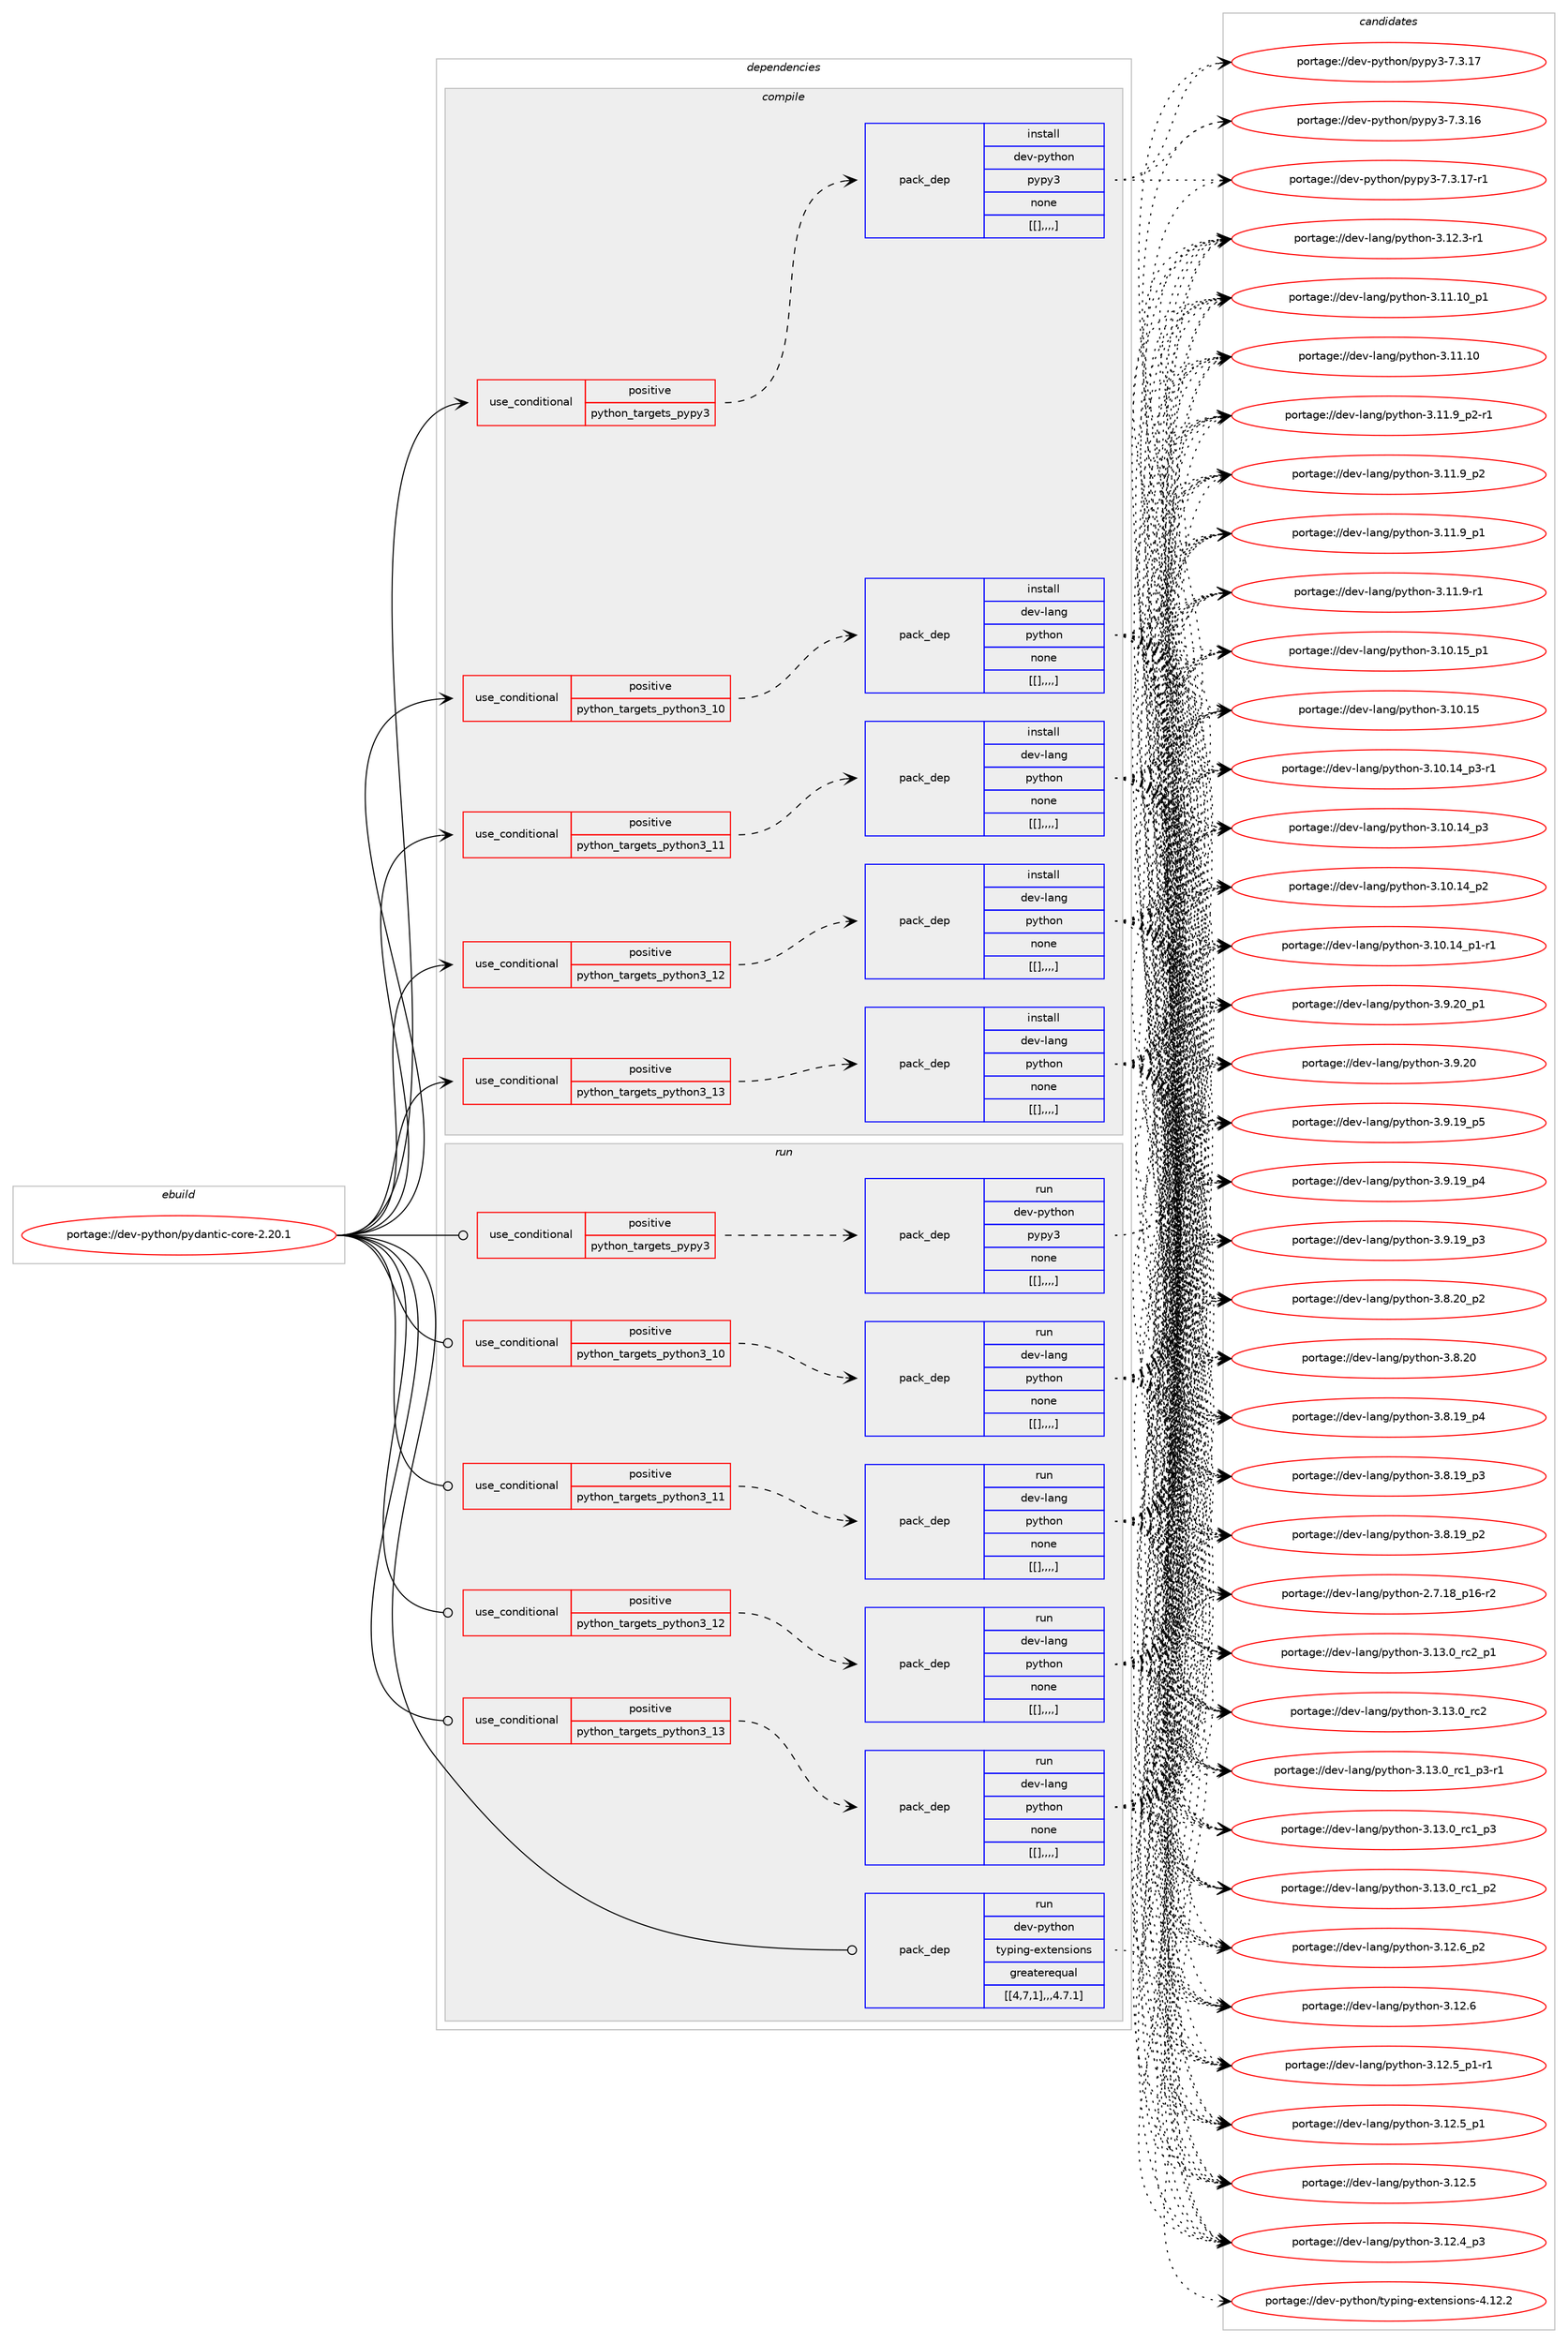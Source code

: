 digraph prolog {

# *************
# Graph options
# *************

newrank=true;
concentrate=true;
compound=true;
graph [rankdir=LR,fontname=Helvetica,fontsize=10,ranksep=1.5];#, ranksep=2.5, nodesep=0.2];
edge  [arrowhead=vee];
node  [fontname=Helvetica,fontsize=10];

# **********
# The ebuild
# **********

subgraph cluster_leftcol {
color=gray;
label=<<i>ebuild</i>>;
id [label="portage://dev-python/pydantic-core-2.20.1", color=red, width=4, href="../dev-python/pydantic-core-2.20.1.svg"];
}

# ****************
# The dependencies
# ****************

subgraph cluster_midcol {
color=gray;
label=<<i>dependencies</i>>;
subgraph cluster_compile {
fillcolor="#eeeeee";
style=filled;
label=<<i>compile</i>>;
subgraph cond38251 {
dependency158833 [label=<<TABLE BORDER="0" CELLBORDER="1" CELLSPACING="0" CELLPADDING="4"><TR><TD ROWSPAN="3" CELLPADDING="10">use_conditional</TD></TR><TR><TD>positive</TD></TR><TR><TD>python_targets_pypy3</TD></TR></TABLE>>, shape=none, color=red];
subgraph pack119365 {
dependency158834 [label=<<TABLE BORDER="0" CELLBORDER="1" CELLSPACING="0" CELLPADDING="4" WIDTH="220"><TR><TD ROWSPAN="6" CELLPADDING="30">pack_dep</TD></TR><TR><TD WIDTH="110">install</TD></TR><TR><TD>dev-python</TD></TR><TR><TD>pypy3</TD></TR><TR><TD>none</TD></TR><TR><TD>[[],,,,]</TD></TR></TABLE>>, shape=none, color=blue];
}
dependency158833:e -> dependency158834:w [weight=20,style="dashed",arrowhead="vee"];
}
id:e -> dependency158833:w [weight=20,style="solid",arrowhead="vee"];
subgraph cond38252 {
dependency158835 [label=<<TABLE BORDER="0" CELLBORDER="1" CELLSPACING="0" CELLPADDING="4"><TR><TD ROWSPAN="3" CELLPADDING="10">use_conditional</TD></TR><TR><TD>positive</TD></TR><TR><TD>python_targets_python3_10</TD></TR></TABLE>>, shape=none, color=red];
subgraph pack119366 {
dependency158836 [label=<<TABLE BORDER="0" CELLBORDER="1" CELLSPACING="0" CELLPADDING="4" WIDTH="220"><TR><TD ROWSPAN="6" CELLPADDING="30">pack_dep</TD></TR><TR><TD WIDTH="110">install</TD></TR><TR><TD>dev-lang</TD></TR><TR><TD>python</TD></TR><TR><TD>none</TD></TR><TR><TD>[[],,,,]</TD></TR></TABLE>>, shape=none, color=blue];
}
dependency158835:e -> dependency158836:w [weight=20,style="dashed",arrowhead="vee"];
}
id:e -> dependency158835:w [weight=20,style="solid",arrowhead="vee"];
subgraph cond38253 {
dependency158837 [label=<<TABLE BORDER="0" CELLBORDER="1" CELLSPACING="0" CELLPADDING="4"><TR><TD ROWSPAN="3" CELLPADDING="10">use_conditional</TD></TR><TR><TD>positive</TD></TR><TR><TD>python_targets_python3_11</TD></TR></TABLE>>, shape=none, color=red];
subgraph pack119367 {
dependency158838 [label=<<TABLE BORDER="0" CELLBORDER="1" CELLSPACING="0" CELLPADDING="4" WIDTH="220"><TR><TD ROWSPAN="6" CELLPADDING="30">pack_dep</TD></TR><TR><TD WIDTH="110">install</TD></TR><TR><TD>dev-lang</TD></TR><TR><TD>python</TD></TR><TR><TD>none</TD></TR><TR><TD>[[],,,,]</TD></TR></TABLE>>, shape=none, color=blue];
}
dependency158837:e -> dependency158838:w [weight=20,style="dashed",arrowhead="vee"];
}
id:e -> dependency158837:w [weight=20,style="solid",arrowhead="vee"];
subgraph cond38254 {
dependency158839 [label=<<TABLE BORDER="0" CELLBORDER="1" CELLSPACING="0" CELLPADDING="4"><TR><TD ROWSPAN="3" CELLPADDING="10">use_conditional</TD></TR><TR><TD>positive</TD></TR><TR><TD>python_targets_python3_12</TD></TR></TABLE>>, shape=none, color=red];
subgraph pack119368 {
dependency158840 [label=<<TABLE BORDER="0" CELLBORDER="1" CELLSPACING="0" CELLPADDING="4" WIDTH="220"><TR><TD ROWSPAN="6" CELLPADDING="30">pack_dep</TD></TR><TR><TD WIDTH="110">install</TD></TR><TR><TD>dev-lang</TD></TR><TR><TD>python</TD></TR><TR><TD>none</TD></TR><TR><TD>[[],,,,]</TD></TR></TABLE>>, shape=none, color=blue];
}
dependency158839:e -> dependency158840:w [weight=20,style="dashed",arrowhead="vee"];
}
id:e -> dependency158839:w [weight=20,style="solid",arrowhead="vee"];
subgraph cond38255 {
dependency158841 [label=<<TABLE BORDER="0" CELLBORDER="1" CELLSPACING="0" CELLPADDING="4"><TR><TD ROWSPAN="3" CELLPADDING="10">use_conditional</TD></TR><TR><TD>positive</TD></TR><TR><TD>python_targets_python3_13</TD></TR></TABLE>>, shape=none, color=red];
subgraph pack119369 {
dependency158842 [label=<<TABLE BORDER="0" CELLBORDER="1" CELLSPACING="0" CELLPADDING="4" WIDTH="220"><TR><TD ROWSPAN="6" CELLPADDING="30">pack_dep</TD></TR><TR><TD WIDTH="110">install</TD></TR><TR><TD>dev-lang</TD></TR><TR><TD>python</TD></TR><TR><TD>none</TD></TR><TR><TD>[[],,,,]</TD></TR></TABLE>>, shape=none, color=blue];
}
dependency158841:e -> dependency158842:w [weight=20,style="dashed",arrowhead="vee"];
}
id:e -> dependency158841:w [weight=20,style="solid",arrowhead="vee"];
}
subgraph cluster_compileandrun {
fillcolor="#eeeeee";
style=filled;
label=<<i>compile and run</i>>;
}
subgraph cluster_run {
fillcolor="#eeeeee";
style=filled;
label=<<i>run</i>>;
subgraph cond38256 {
dependency158843 [label=<<TABLE BORDER="0" CELLBORDER="1" CELLSPACING="0" CELLPADDING="4"><TR><TD ROWSPAN="3" CELLPADDING="10">use_conditional</TD></TR><TR><TD>positive</TD></TR><TR><TD>python_targets_pypy3</TD></TR></TABLE>>, shape=none, color=red];
subgraph pack119370 {
dependency158844 [label=<<TABLE BORDER="0" CELLBORDER="1" CELLSPACING="0" CELLPADDING="4" WIDTH="220"><TR><TD ROWSPAN="6" CELLPADDING="30">pack_dep</TD></TR><TR><TD WIDTH="110">run</TD></TR><TR><TD>dev-python</TD></TR><TR><TD>pypy3</TD></TR><TR><TD>none</TD></TR><TR><TD>[[],,,,]</TD></TR></TABLE>>, shape=none, color=blue];
}
dependency158843:e -> dependency158844:w [weight=20,style="dashed",arrowhead="vee"];
}
id:e -> dependency158843:w [weight=20,style="solid",arrowhead="odot"];
subgraph cond38257 {
dependency158845 [label=<<TABLE BORDER="0" CELLBORDER="1" CELLSPACING="0" CELLPADDING="4"><TR><TD ROWSPAN="3" CELLPADDING="10">use_conditional</TD></TR><TR><TD>positive</TD></TR><TR><TD>python_targets_python3_10</TD></TR></TABLE>>, shape=none, color=red];
subgraph pack119371 {
dependency158846 [label=<<TABLE BORDER="0" CELLBORDER="1" CELLSPACING="0" CELLPADDING="4" WIDTH="220"><TR><TD ROWSPAN="6" CELLPADDING="30">pack_dep</TD></TR><TR><TD WIDTH="110">run</TD></TR><TR><TD>dev-lang</TD></TR><TR><TD>python</TD></TR><TR><TD>none</TD></TR><TR><TD>[[],,,,]</TD></TR></TABLE>>, shape=none, color=blue];
}
dependency158845:e -> dependency158846:w [weight=20,style="dashed",arrowhead="vee"];
}
id:e -> dependency158845:w [weight=20,style="solid",arrowhead="odot"];
subgraph cond38258 {
dependency158847 [label=<<TABLE BORDER="0" CELLBORDER="1" CELLSPACING="0" CELLPADDING="4"><TR><TD ROWSPAN="3" CELLPADDING="10">use_conditional</TD></TR><TR><TD>positive</TD></TR><TR><TD>python_targets_python3_11</TD></TR></TABLE>>, shape=none, color=red];
subgraph pack119372 {
dependency158848 [label=<<TABLE BORDER="0" CELLBORDER="1" CELLSPACING="0" CELLPADDING="4" WIDTH="220"><TR><TD ROWSPAN="6" CELLPADDING="30">pack_dep</TD></TR><TR><TD WIDTH="110">run</TD></TR><TR><TD>dev-lang</TD></TR><TR><TD>python</TD></TR><TR><TD>none</TD></TR><TR><TD>[[],,,,]</TD></TR></TABLE>>, shape=none, color=blue];
}
dependency158847:e -> dependency158848:w [weight=20,style="dashed",arrowhead="vee"];
}
id:e -> dependency158847:w [weight=20,style="solid",arrowhead="odot"];
subgraph cond38259 {
dependency158849 [label=<<TABLE BORDER="0" CELLBORDER="1" CELLSPACING="0" CELLPADDING="4"><TR><TD ROWSPAN="3" CELLPADDING="10">use_conditional</TD></TR><TR><TD>positive</TD></TR><TR><TD>python_targets_python3_12</TD></TR></TABLE>>, shape=none, color=red];
subgraph pack119373 {
dependency158850 [label=<<TABLE BORDER="0" CELLBORDER="1" CELLSPACING="0" CELLPADDING="4" WIDTH="220"><TR><TD ROWSPAN="6" CELLPADDING="30">pack_dep</TD></TR><TR><TD WIDTH="110">run</TD></TR><TR><TD>dev-lang</TD></TR><TR><TD>python</TD></TR><TR><TD>none</TD></TR><TR><TD>[[],,,,]</TD></TR></TABLE>>, shape=none, color=blue];
}
dependency158849:e -> dependency158850:w [weight=20,style="dashed",arrowhead="vee"];
}
id:e -> dependency158849:w [weight=20,style="solid",arrowhead="odot"];
subgraph cond38260 {
dependency158851 [label=<<TABLE BORDER="0" CELLBORDER="1" CELLSPACING="0" CELLPADDING="4"><TR><TD ROWSPAN="3" CELLPADDING="10">use_conditional</TD></TR><TR><TD>positive</TD></TR><TR><TD>python_targets_python3_13</TD></TR></TABLE>>, shape=none, color=red];
subgraph pack119374 {
dependency158852 [label=<<TABLE BORDER="0" CELLBORDER="1" CELLSPACING="0" CELLPADDING="4" WIDTH="220"><TR><TD ROWSPAN="6" CELLPADDING="30">pack_dep</TD></TR><TR><TD WIDTH="110">run</TD></TR><TR><TD>dev-lang</TD></TR><TR><TD>python</TD></TR><TR><TD>none</TD></TR><TR><TD>[[],,,,]</TD></TR></TABLE>>, shape=none, color=blue];
}
dependency158851:e -> dependency158852:w [weight=20,style="dashed",arrowhead="vee"];
}
id:e -> dependency158851:w [weight=20,style="solid",arrowhead="odot"];
subgraph pack119375 {
dependency158853 [label=<<TABLE BORDER="0" CELLBORDER="1" CELLSPACING="0" CELLPADDING="4" WIDTH="220"><TR><TD ROWSPAN="6" CELLPADDING="30">pack_dep</TD></TR><TR><TD WIDTH="110">run</TD></TR><TR><TD>dev-python</TD></TR><TR><TD>typing-extensions</TD></TR><TR><TD>greaterequal</TD></TR><TR><TD>[[4,7,1],,,4.7.1]</TD></TR></TABLE>>, shape=none, color=blue];
}
id:e -> dependency158853:w [weight=20,style="solid",arrowhead="odot"];
}
}

# **************
# The candidates
# **************

subgraph cluster_choices {
rank=same;
color=gray;
label=<<i>candidates</i>>;

subgraph choice119365 {
color=black;
nodesep=1;
choice100101118451121211161041111104711212111212151455546514649554511449 [label="portage://dev-python/pypy3-7.3.17-r1", color=red, width=4,href="../dev-python/pypy3-7.3.17-r1.svg"];
choice10010111845112121116104111110471121211121215145554651464955 [label="portage://dev-python/pypy3-7.3.17", color=red, width=4,href="../dev-python/pypy3-7.3.17.svg"];
choice10010111845112121116104111110471121211121215145554651464954 [label="portage://dev-python/pypy3-7.3.16", color=red, width=4,href="../dev-python/pypy3-7.3.16.svg"];
dependency158834:e -> choice100101118451121211161041111104711212111212151455546514649554511449:w [style=dotted,weight="100"];
dependency158834:e -> choice10010111845112121116104111110471121211121215145554651464955:w [style=dotted,weight="100"];
dependency158834:e -> choice10010111845112121116104111110471121211121215145554651464954:w [style=dotted,weight="100"];
}
subgraph choice119366 {
color=black;
nodesep=1;
choice100101118451089711010347112121116104111110455146495146489511499509511249 [label="portage://dev-lang/python-3.13.0_rc2_p1", color=red, width=4,href="../dev-lang/python-3.13.0_rc2_p1.svg"];
choice10010111845108971101034711212111610411111045514649514648951149950 [label="portage://dev-lang/python-3.13.0_rc2", color=red, width=4,href="../dev-lang/python-3.13.0_rc2.svg"];
choice1001011184510897110103471121211161041111104551464951464895114994995112514511449 [label="portage://dev-lang/python-3.13.0_rc1_p3-r1", color=red, width=4,href="../dev-lang/python-3.13.0_rc1_p3-r1.svg"];
choice100101118451089711010347112121116104111110455146495146489511499499511251 [label="portage://dev-lang/python-3.13.0_rc1_p3", color=red, width=4,href="../dev-lang/python-3.13.0_rc1_p3.svg"];
choice100101118451089711010347112121116104111110455146495146489511499499511250 [label="portage://dev-lang/python-3.13.0_rc1_p2", color=red, width=4,href="../dev-lang/python-3.13.0_rc1_p2.svg"];
choice100101118451089711010347112121116104111110455146495046549511250 [label="portage://dev-lang/python-3.12.6_p2", color=red, width=4,href="../dev-lang/python-3.12.6_p2.svg"];
choice10010111845108971101034711212111610411111045514649504654 [label="portage://dev-lang/python-3.12.6", color=red, width=4,href="../dev-lang/python-3.12.6.svg"];
choice1001011184510897110103471121211161041111104551464950465395112494511449 [label="portage://dev-lang/python-3.12.5_p1-r1", color=red, width=4,href="../dev-lang/python-3.12.5_p1-r1.svg"];
choice100101118451089711010347112121116104111110455146495046539511249 [label="portage://dev-lang/python-3.12.5_p1", color=red, width=4,href="../dev-lang/python-3.12.5_p1.svg"];
choice10010111845108971101034711212111610411111045514649504653 [label="portage://dev-lang/python-3.12.5", color=red, width=4,href="../dev-lang/python-3.12.5.svg"];
choice100101118451089711010347112121116104111110455146495046529511251 [label="portage://dev-lang/python-3.12.4_p3", color=red, width=4,href="../dev-lang/python-3.12.4_p3.svg"];
choice100101118451089711010347112121116104111110455146495046514511449 [label="portage://dev-lang/python-3.12.3-r1", color=red, width=4,href="../dev-lang/python-3.12.3-r1.svg"];
choice10010111845108971101034711212111610411111045514649494649489511249 [label="portage://dev-lang/python-3.11.10_p1", color=red, width=4,href="../dev-lang/python-3.11.10_p1.svg"];
choice1001011184510897110103471121211161041111104551464949464948 [label="portage://dev-lang/python-3.11.10", color=red, width=4,href="../dev-lang/python-3.11.10.svg"];
choice1001011184510897110103471121211161041111104551464949465795112504511449 [label="portage://dev-lang/python-3.11.9_p2-r1", color=red, width=4,href="../dev-lang/python-3.11.9_p2-r1.svg"];
choice100101118451089711010347112121116104111110455146494946579511250 [label="portage://dev-lang/python-3.11.9_p2", color=red, width=4,href="../dev-lang/python-3.11.9_p2.svg"];
choice100101118451089711010347112121116104111110455146494946579511249 [label="portage://dev-lang/python-3.11.9_p1", color=red, width=4,href="../dev-lang/python-3.11.9_p1.svg"];
choice100101118451089711010347112121116104111110455146494946574511449 [label="portage://dev-lang/python-3.11.9-r1", color=red, width=4,href="../dev-lang/python-3.11.9-r1.svg"];
choice10010111845108971101034711212111610411111045514649484649539511249 [label="portage://dev-lang/python-3.10.15_p1", color=red, width=4,href="../dev-lang/python-3.10.15_p1.svg"];
choice1001011184510897110103471121211161041111104551464948464953 [label="portage://dev-lang/python-3.10.15", color=red, width=4,href="../dev-lang/python-3.10.15.svg"];
choice100101118451089711010347112121116104111110455146494846495295112514511449 [label="portage://dev-lang/python-3.10.14_p3-r1", color=red, width=4,href="../dev-lang/python-3.10.14_p3-r1.svg"];
choice10010111845108971101034711212111610411111045514649484649529511251 [label="portage://dev-lang/python-3.10.14_p3", color=red, width=4,href="../dev-lang/python-3.10.14_p3.svg"];
choice10010111845108971101034711212111610411111045514649484649529511250 [label="portage://dev-lang/python-3.10.14_p2", color=red, width=4,href="../dev-lang/python-3.10.14_p2.svg"];
choice100101118451089711010347112121116104111110455146494846495295112494511449 [label="portage://dev-lang/python-3.10.14_p1-r1", color=red, width=4,href="../dev-lang/python-3.10.14_p1-r1.svg"];
choice100101118451089711010347112121116104111110455146574650489511249 [label="portage://dev-lang/python-3.9.20_p1", color=red, width=4,href="../dev-lang/python-3.9.20_p1.svg"];
choice10010111845108971101034711212111610411111045514657465048 [label="portage://dev-lang/python-3.9.20", color=red, width=4,href="../dev-lang/python-3.9.20.svg"];
choice100101118451089711010347112121116104111110455146574649579511253 [label="portage://dev-lang/python-3.9.19_p5", color=red, width=4,href="../dev-lang/python-3.9.19_p5.svg"];
choice100101118451089711010347112121116104111110455146574649579511252 [label="portage://dev-lang/python-3.9.19_p4", color=red, width=4,href="../dev-lang/python-3.9.19_p4.svg"];
choice100101118451089711010347112121116104111110455146574649579511251 [label="portage://dev-lang/python-3.9.19_p3", color=red, width=4,href="../dev-lang/python-3.9.19_p3.svg"];
choice100101118451089711010347112121116104111110455146564650489511250 [label="portage://dev-lang/python-3.8.20_p2", color=red, width=4,href="../dev-lang/python-3.8.20_p2.svg"];
choice10010111845108971101034711212111610411111045514656465048 [label="portage://dev-lang/python-3.8.20", color=red, width=4,href="../dev-lang/python-3.8.20.svg"];
choice100101118451089711010347112121116104111110455146564649579511252 [label="portage://dev-lang/python-3.8.19_p4", color=red, width=4,href="../dev-lang/python-3.8.19_p4.svg"];
choice100101118451089711010347112121116104111110455146564649579511251 [label="portage://dev-lang/python-3.8.19_p3", color=red, width=4,href="../dev-lang/python-3.8.19_p3.svg"];
choice100101118451089711010347112121116104111110455146564649579511250 [label="portage://dev-lang/python-3.8.19_p2", color=red, width=4,href="../dev-lang/python-3.8.19_p2.svg"];
choice100101118451089711010347112121116104111110455046554649569511249544511450 [label="portage://dev-lang/python-2.7.18_p16-r2", color=red, width=4,href="../dev-lang/python-2.7.18_p16-r2.svg"];
dependency158836:e -> choice100101118451089711010347112121116104111110455146495146489511499509511249:w [style=dotted,weight="100"];
dependency158836:e -> choice10010111845108971101034711212111610411111045514649514648951149950:w [style=dotted,weight="100"];
dependency158836:e -> choice1001011184510897110103471121211161041111104551464951464895114994995112514511449:w [style=dotted,weight="100"];
dependency158836:e -> choice100101118451089711010347112121116104111110455146495146489511499499511251:w [style=dotted,weight="100"];
dependency158836:e -> choice100101118451089711010347112121116104111110455146495146489511499499511250:w [style=dotted,weight="100"];
dependency158836:e -> choice100101118451089711010347112121116104111110455146495046549511250:w [style=dotted,weight="100"];
dependency158836:e -> choice10010111845108971101034711212111610411111045514649504654:w [style=dotted,weight="100"];
dependency158836:e -> choice1001011184510897110103471121211161041111104551464950465395112494511449:w [style=dotted,weight="100"];
dependency158836:e -> choice100101118451089711010347112121116104111110455146495046539511249:w [style=dotted,weight="100"];
dependency158836:e -> choice10010111845108971101034711212111610411111045514649504653:w [style=dotted,weight="100"];
dependency158836:e -> choice100101118451089711010347112121116104111110455146495046529511251:w [style=dotted,weight="100"];
dependency158836:e -> choice100101118451089711010347112121116104111110455146495046514511449:w [style=dotted,weight="100"];
dependency158836:e -> choice10010111845108971101034711212111610411111045514649494649489511249:w [style=dotted,weight="100"];
dependency158836:e -> choice1001011184510897110103471121211161041111104551464949464948:w [style=dotted,weight="100"];
dependency158836:e -> choice1001011184510897110103471121211161041111104551464949465795112504511449:w [style=dotted,weight="100"];
dependency158836:e -> choice100101118451089711010347112121116104111110455146494946579511250:w [style=dotted,weight="100"];
dependency158836:e -> choice100101118451089711010347112121116104111110455146494946579511249:w [style=dotted,weight="100"];
dependency158836:e -> choice100101118451089711010347112121116104111110455146494946574511449:w [style=dotted,weight="100"];
dependency158836:e -> choice10010111845108971101034711212111610411111045514649484649539511249:w [style=dotted,weight="100"];
dependency158836:e -> choice1001011184510897110103471121211161041111104551464948464953:w [style=dotted,weight="100"];
dependency158836:e -> choice100101118451089711010347112121116104111110455146494846495295112514511449:w [style=dotted,weight="100"];
dependency158836:e -> choice10010111845108971101034711212111610411111045514649484649529511251:w [style=dotted,weight="100"];
dependency158836:e -> choice10010111845108971101034711212111610411111045514649484649529511250:w [style=dotted,weight="100"];
dependency158836:e -> choice100101118451089711010347112121116104111110455146494846495295112494511449:w [style=dotted,weight="100"];
dependency158836:e -> choice100101118451089711010347112121116104111110455146574650489511249:w [style=dotted,weight="100"];
dependency158836:e -> choice10010111845108971101034711212111610411111045514657465048:w [style=dotted,weight="100"];
dependency158836:e -> choice100101118451089711010347112121116104111110455146574649579511253:w [style=dotted,weight="100"];
dependency158836:e -> choice100101118451089711010347112121116104111110455146574649579511252:w [style=dotted,weight="100"];
dependency158836:e -> choice100101118451089711010347112121116104111110455146574649579511251:w [style=dotted,weight="100"];
dependency158836:e -> choice100101118451089711010347112121116104111110455146564650489511250:w [style=dotted,weight="100"];
dependency158836:e -> choice10010111845108971101034711212111610411111045514656465048:w [style=dotted,weight="100"];
dependency158836:e -> choice100101118451089711010347112121116104111110455146564649579511252:w [style=dotted,weight="100"];
dependency158836:e -> choice100101118451089711010347112121116104111110455146564649579511251:w [style=dotted,weight="100"];
dependency158836:e -> choice100101118451089711010347112121116104111110455146564649579511250:w [style=dotted,weight="100"];
dependency158836:e -> choice100101118451089711010347112121116104111110455046554649569511249544511450:w [style=dotted,weight="100"];
}
subgraph choice119367 {
color=black;
nodesep=1;
choice100101118451089711010347112121116104111110455146495146489511499509511249 [label="portage://dev-lang/python-3.13.0_rc2_p1", color=red, width=4,href="../dev-lang/python-3.13.0_rc2_p1.svg"];
choice10010111845108971101034711212111610411111045514649514648951149950 [label="portage://dev-lang/python-3.13.0_rc2", color=red, width=4,href="../dev-lang/python-3.13.0_rc2.svg"];
choice1001011184510897110103471121211161041111104551464951464895114994995112514511449 [label="portage://dev-lang/python-3.13.0_rc1_p3-r1", color=red, width=4,href="../dev-lang/python-3.13.0_rc1_p3-r1.svg"];
choice100101118451089711010347112121116104111110455146495146489511499499511251 [label="portage://dev-lang/python-3.13.0_rc1_p3", color=red, width=4,href="../dev-lang/python-3.13.0_rc1_p3.svg"];
choice100101118451089711010347112121116104111110455146495146489511499499511250 [label="portage://dev-lang/python-3.13.0_rc1_p2", color=red, width=4,href="../dev-lang/python-3.13.0_rc1_p2.svg"];
choice100101118451089711010347112121116104111110455146495046549511250 [label="portage://dev-lang/python-3.12.6_p2", color=red, width=4,href="../dev-lang/python-3.12.6_p2.svg"];
choice10010111845108971101034711212111610411111045514649504654 [label="portage://dev-lang/python-3.12.6", color=red, width=4,href="../dev-lang/python-3.12.6.svg"];
choice1001011184510897110103471121211161041111104551464950465395112494511449 [label="portage://dev-lang/python-3.12.5_p1-r1", color=red, width=4,href="../dev-lang/python-3.12.5_p1-r1.svg"];
choice100101118451089711010347112121116104111110455146495046539511249 [label="portage://dev-lang/python-3.12.5_p1", color=red, width=4,href="../dev-lang/python-3.12.5_p1.svg"];
choice10010111845108971101034711212111610411111045514649504653 [label="portage://dev-lang/python-3.12.5", color=red, width=4,href="../dev-lang/python-3.12.5.svg"];
choice100101118451089711010347112121116104111110455146495046529511251 [label="portage://dev-lang/python-3.12.4_p3", color=red, width=4,href="../dev-lang/python-3.12.4_p3.svg"];
choice100101118451089711010347112121116104111110455146495046514511449 [label="portage://dev-lang/python-3.12.3-r1", color=red, width=4,href="../dev-lang/python-3.12.3-r1.svg"];
choice10010111845108971101034711212111610411111045514649494649489511249 [label="portage://dev-lang/python-3.11.10_p1", color=red, width=4,href="../dev-lang/python-3.11.10_p1.svg"];
choice1001011184510897110103471121211161041111104551464949464948 [label="portage://dev-lang/python-3.11.10", color=red, width=4,href="../dev-lang/python-3.11.10.svg"];
choice1001011184510897110103471121211161041111104551464949465795112504511449 [label="portage://dev-lang/python-3.11.9_p2-r1", color=red, width=4,href="../dev-lang/python-3.11.9_p2-r1.svg"];
choice100101118451089711010347112121116104111110455146494946579511250 [label="portage://dev-lang/python-3.11.9_p2", color=red, width=4,href="../dev-lang/python-3.11.9_p2.svg"];
choice100101118451089711010347112121116104111110455146494946579511249 [label="portage://dev-lang/python-3.11.9_p1", color=red, width=4,href="../dev-lang/python-3.11.9_p1.svg"];
choice100101118451089711010347112121116104111110455146494946574511449 [label="portage://dev-lang/python-3.11.9-r1", color=red, width=4,href="../dev-lang/python-3.11.9-r1.svg"];
choice10010111845108971101034711212111610411111045514649484649539511249 [label="portage://dev-lang/python-3.10.15_p1", color=red, width=4,href="../dev-lang/python-3.10.15_p1.svg"];
choice1001011184510897110103471121211161041111104551464948464953 [label="portage://dev-lang/python-3.10.15", color=red, width=4,href="../dev-lang/python-3.10.15.svg"];
choice100101118451089711010347112121116104111110455146494846495295112514511449 [label="portage://dev-lang/python-3.10.14_p3-r1", color=red, width=4,href="../dev-lang/python-3.10.14_p3-r1.svg"];
choice10010111845108971101034711212111610411111045514649484649529511251 [label="portage://dev-lang/python-3.10.14_p3", color=red, width=4,href="../dev-lang/python-3.10.14_p3.svg"];
choice10010111845108971101034711212111610411111045514649484649529511250 [label="portage://dev-lang/python-3.10.14_p2", color=red, width=4,href="../dev-lang/python-3.10.14_p2.svg"];
choice100101118451089711010347112121116104111110455146494846495295112494511449 [label="portage://dev-lang/python-3.10.14_p1-r1", color=red, width=4,href="../dev-lang/python-3.10.14_p1-r1.svg"];
choice100101118451089711010347112121116104111110455146574650489511249 [label="portage://dev-lang/python-3.9.20_p1", color=red, width=4,href="../dev-lang/python-3.9.20_p1.svg"];
choice10010111845108971101034711212111610411111045514657465048 [label="portage://dev-lang/python-3.9.20", color=red, width=4,href="../dev-lang/python-3.9.20.svg"];
choice100101118451089711010347112121116104111110455146574649579511253 [label="portage://dev-lang/python-3.9.19_p5", color=red, width=4,href="../dev-lang/python-3.9.19_p5.svg"];
choice100101118451089711010347112121116104111110455146574649579511252 [label="portage://dev-lang/python-3.9.19_p4", color=red, width=4,href="../dev-lang/python-3.9.19_p4.svg"];
choice100101118451089711010347112121116104111110455146574649579511251 [label="portage://dev-lang/python-3.9.19_p3", color=red, width=4,href="../dev-lang/python-3.9.19_p3.svg"];
choice100101118451089711010347112121116104111110455146564650489511250 [label="portage://dev-lang/python-3.8.20_p2", color=red, width=4,href="../dev-lang/python-3.8.20_p2.svg"];
choice10010111845108971101034711212111610411111045514656465048 [label="portage://dev-lang/python-3.8.20", color=red, width=4,href="../dev-lang/python-3.8.20.svg"];
choice100101118451089711010347112121116104111110455146564649579511252 [label="portage://dev-lang/python-3.8.19_p4", color=red, width=4,href="../dev-lang/python-3.8.19_p4.svg"];
choice100101118451089711010347112121116104111110455146564649579511251 [label="portage://dev-lang/python-3.8.19_p3", color=red, width=4,href="../dev-lang/python-3.8.19_p3.svg"];
choice100101118451089711010347112121116104111110455146564649579511250 [label="portage://dev-lang/python-3.8.19_p2", color=red, width=4,href="../dev-lang/python-3.8.19_p2.svg"];
choice100101118451089711010347112121116104111110455046554649569511249544511450 [label="portage://dev-lang/python-2.7.18_p16-r2", color=red, width=4,href="../dev-lang/python-2.7.18_p16-r2.svg"];
dependency158838:e -> choice100101118451089711010347112121116104111110455146495146489511499509511249:w [style=dotted,weight="100"];
dependency158838:e -> choice10010111845108971101034711212111610411111045514649514648951149950:w [style=dotted,weight="100"];
dependency158838:e -> choice1001011184510897110103471121211161041111104551464951464895114994995112514511449:w [style=dotted,weight="100"];
dependency158838:e -> choice100101118451089711010347112121116104111110455146495146489511499499511251:w [style=dotted,weight="100"];
dependency158838:e -> choice100101118451089711010347112121116104111110455146495146489511499499511250:w [style=dotted,weight="100"];
dependency158838:e -> choice100101118451089711010347112121116104111110455146495046549511250:w [style=dotted,weight="100"];
dependency158838:e -> choice10010111845108971101034711212111610411111045514649504654:w [style=dotted,weight="100"];
dependency158838:e -> choice1001011184510897110103471121211161041111104551464950465395112494511449:w [style=dotted,weight="100"];
dependency158838:e -> choice100101118451089711010347112121116104111110455146495046539511249:w [style=dotted,weight="100"];
dependency158838:e -> choice10010111845108971101034711212111610411111045514649504653:w [style=dotted,weight="100"];
dependency158838:e -> choice100101118451089711010347112121116104111110455146495046529511251:w [style=dotted,weight="100"];
dependency158838:e -> choice100101118451089711010347112121116104111110455146495046514511449:w [style=dotted,weight="100"];
dependency158838:e -> choice10010111845108971101034711212111610411111045514649494649489511249:w [style=dotted,weight="100"];
dependency158838:e -> choice1001011184510897110103471121211161041111104551464949464948:w [style=dotted,weight="100"];
dependency158838:e -> choice1001011184510897110103471121211161041111104551464949465795112504511449:w [style=dotted,weight="100"];
dependency158838:e -> choice100101118451089711010347112121116104111110455146494946579511250:w [style=dotted,weight="100"];
dependency158838:e -> choice100101118451089711010347112121116104111110455146494946579511249:w [style=dotted,weight="100"];
dependency158838:e -> choice100101118451089711010347112121116104111110455146494946574511449:w [style=dotted,weight="100"];
dependency158838:e -> choice10010111845108971101034711212111610411111045514649484649539511249:w [style=dotted,weight="100"];
dependency158838:e -> choice1001011184510897110103471121211161041111104551464948464953:w [style=dotted,weight="100"];
dependency158838:e -> choice100101118451089711010347112121116104111110455146494846495295112514511449:w [style=dotted,weight="100"];
dependency158838:e -> choice10010111845108971101034711212111610411111045514649484649529511251:w [style=dotted,weight="100"];
dependency158838:e -> choice10010111845108971101034711212111610411111045514649484649529511250:w [style=dotted,weight="100"];
dependency158838:e -> choice100101118451089711010347112121116104111110455146494846495295112494511449:w [style=dotted,weight="100"];
dependency158838:e -> choice100101118451089711010347112121116104111110455146574650489511249:w [style=dotted,weight="100"];
dependency158838:e -> choice10010111845108971101034711212111610411111045514657465048:w [style=dotted,weight="100"];
dependency158838:e -> choice100101118451089711010347112121116104111110455146574649579511253:w [style=dotted,weight="100"];
dependency158838:e -> choice100101118451089711010347112121116104111110455146574649579511252:w [style=dotted,weight="100"];
dependency158838:e -> choice100101118451089711010347112121116104111110455146574649579511251:w [style=dotted,weight="100"];
dependency158838:e -> choice100101118451089711010347112121116104111110455146564650489511250:w [style=dotted,weight="100"];
dependency158838:e -> choice10010111845108971101034711212111610411111045514656465048:w [style=dotted,weight="100"];
dependency158838:e -> choice100101118451089711010347112121116104111110455146564649579511252:w [style=dotted,weight="100"];
dependency158838:e -> choice100101118451089711010347112121116104111110455146564649579511251:w [style=dotted,weight="100"];
dependency158838:e -> choice100101118451089711010347112121116104111110455146564649579511250:w [style=dotted,weight="100"];
dependency158838:e -> choice100101118451089711010347112121116104111110455046554649569511249544511450:w [style=dotted,weight="100"];
}
subgraph choice119368 {
color=black;
nodesep=1;
choice100101118451089711010347112121116104111110455146495146489511499509511249 [label="portage://dev-lang/python-3.13.0_rc2_p1", color=red, width=4,href="../dev-lang/python-3.13.0_rc2_p1.svg"];
choice10010111845108971101034711212111610411111045514649514648951149950 [label="portage://dev-lang/python-3.13.0_rc2", color=red, width=4,href="../dev-lang/python-3.13.0_rc2.svg"];
choice1001011184510897110103471121211161041111104551464951464895114994995112514511449 [label="portage://dev-lang/python-3.13.0_rc1_p3-r1", color=red, width=4,href="../dev-lang/python-3.13.0_rc1_p3-r1.svg"];
choice100101118451089711010347112121116104111110455146495146489511499499511251 [label="portage://dev-lang/python-3.13.0_rc1_p3", color=red, width=4,href="../dev-lang/python-3.13.0_rc1_p3.svg"];
choice100101118451089711010347112121116104111110455146495146489511499499511250 [label="portage://dev-lang/python-3.13.0_rc1_p2", color=red, width=4,href="../dev-lang/python-3.13.0_rc1_p2.svg"];
choice100101118451089711010347112121116104111110455146495046549511250 [label="portage://dev-lang/python-3.12.6_p2", color=red, width=4,href="../dev-lang/python-3.12.6_p2.svg"];
choice10010111845108971101034711212111610411111045514649504654 [label="portage://dev-lang/python-3.12.6", color=red, width=4,href="../dev-lang/python-3.12.6.svg"];
choice1001011184510897110103471121211161041111104551464950465395112494511449 [label="portage://dev-lang/python-3.12.5_p1-r1", color=red, width=4,href="../dev-lang/python-3.12.5_p1-r1.svg"];
choice100101118451089711010347112121116104111110455146495046539511249 [label="portage://dev-lang/python-3.12.5_p1", color=red, width=4,href="../dev-lang/python-3.12.5_p1.svg"];
choice10010111845108971101034711212111610411111045514649504653 [label="portage://dev-lang/python-3.12.5", color=red, width=4,href="../dev-lang/python-3.12.5.svg"];
choice100101118451089711010347112121116104111110455146495046529511251 [label="portage://dev-lang/python-3.12.4_p3", color=red, width=4,href="../dev-lang/python-3.12.4_p3.svg"];
choice100101118451089711010347112121116104111110455146495046514511449 [label="portage://dev-lang/python-3.12.3-r1", color=red, width=4,href="../dev-lang/python-3.12.3-r1.svg"];
choice10010111845108971101034711212111610411111045514649494649489511249 [label="portage://dev-lang/python-3.11.10_p1", color=red, width=4,href="../dev-lang/python-3.11.10_p1.svg"];
choice1001011184510897110103471121211161041111104551464949464948 [label="portage://dev-lang/python-3.11.10", color=red, width=4,href="../dev-lang/python-3.11.10.svg"];
choice1001011184510897110103471121211161041111104551464949465795112504511449 [label="portage://dev-lang/python-3.11.9_p2-r1", color=red, width=4,href="../dev-lang/python-3.11.9_p2-r1.svg"];
choice100101118451089711010347112121116104111110455146494946579511250 [label="portage://dev-lang/python-3.11.9_p2", color=red, width=4,href="../dev-lang/python-3.11.9_p2.svg"];
choice100101118451089711010347112121116104111110455146494946579511249 [label="portage://dev-lang/python-3.11.9_p1", color=red, width=4,href="../dev-lang/python-3.11.9_p1.svg"];
choice100101118451089711010347112121116104111110455146494946574511449 [label="portage://dev-lang/python-3.11.9-r1", color=red, width=4,href="../dev-lang/python-3.11.9-r1.svg"];
choice10010111845108971101034711212111610411111045514649484649539511249 [label="portage://dev-lang/python-3.10.15_p1", color=red, width=4,href="../dev-lang/python-3.10.15_p1.svg"];
choice1001011184510897110103471121211161041111104551464948464953 [label="portage://dev-lang/python-3.10.15", color=red, width=4,href="../dev-lang/python-3.10.15.svg"];
choice100101118451089711010347112121116104111110455146494846495295112514511449 [label="portage://dev-lang/python-3.10.14_p3-r1", color=red, width=4,href="../dev-lang/python-3.10.14_p3-r1.svg"];
choice10010111845108971101034711212111610411111045514649484649529511251 [label="portage://dev-lang/python-3.10.14_p3", color=red, width=4,href="../dev-lang/python-3.10.14_p3.svg"];
choice10010111845108971101034711212111610411111045514649484649529511250 [label="portage://dev-lang/python-3.10.14_p2", color=red, width=4,href="../dev-lang/python-3.10.14_p2.svg"];
choice100101118451089711010347112121116104111110455146494846495295112494511449 [label="portage://dev-lang/python-3.10.14_p1-r1", color=red, width=4,href="../dev-lang/python-3.10.14_p1-r1.svg"];
choice100101118451089711010347112121116104111110455146574650489511249 [label="portage://dev-lang/python-3.9.20_p1", color=red, width=4,href="../dev-lang/python-3.9.20_p1.svg"];
choice10010111845108971101034711212111610411111045514657465048 [label="portage://dev-lang/python-3.9.20", color=red, width=4,href="../dev-lang/python-3.9.20.svg"];
choice100101118451089711010347112121116104111110455146574649579511253 [label="portage://dev-lang/python-3.9.19_p5", color=red, width=4,href="../dev-lang/python-3.9.19_p5.svg"];
choice100101118451089711010347112121116104111110455146574649579511252 [label="portage://dev-lang/python-3.9.19_p4", color=red, width=4,href="../dev-lang/python-3.9.19_p4.svg"];
choice100101118451089711010347112121116104111110455146574649579511251 [label="portage://dev-lang/python-3.9.19_p3", color=red, width=4,href="../dev-lang/python-3.9.19_p3.svg"];
choice100101118451089711010347112121116104111110455146564650489511250 [label="portage://dev-lang/python-3.8.20_p2", color=red, width=4,href="../dev-lang/python-3.8.20_p2.svg"];
choice10010111845108971101034711212111610411111045514656465048 [label="portage://dev-lang/python-3.8.20", color=red, width=4,href="../dev-lang/python-3.8.20.svg"];
choice100101118451089711010347112121116104111110455146564649579511252 [label="portage://dev-lang/python-3.8.19_p4", color=red, width=4,href="../dev-lang/python-3.8.19_p4.svg"];
choice100101118451089711010347112121116104111110455146564649579511251 [label="portage://dev-lang/python-3.8.19_p3", color=red, width=4,href="../dev-lang/python-3.8.19_p3.svg"];
choice100101118451089711010347112121116104111110455146564649579511250 [label="portage://dev-lang/python-3.8.19_p2", color=red, width=4,href="../dev-lang/python-3.8.19_p2.svg"];
choice100101118451089711010347112121116104111110455046554649569511249544511450 [label="portage://dev-lang/python-2.7.18_p16-r2", color=red, width=4,href="../dev-lang/python-2.7.18_p16-r2.svg"];
dependency158840:e -> choice100101118451089711010347112121116104111110455146495146489511499509511249:w [style=dotted,weight="100"];
dependency158840:e -> choice10010111845108971101034711212111610411111045514649514648951149950:w [style=dotted,weight="100"];
dependency158840:e -> choice1001011184510897110103471121211161041111104551464951464895114994995112514511449:w [style=dotted,weight="100"];
dependency158840:e -> choice100101118451089711010347112121116104111110455146495146489511499499511251:w [style=dotted,weight="100"];
dependency158840:e -> choice100101118451089711010347112121116104111110455146495146489511499499511250:w [style=dotted,weight="100"];
dependency158840:e -> choice100101118451089711010347112121116104111110455146495046549511250:w [style=dotted,weight="100"];
dependency158840:e -> choice10010111845108971101034711212111610411111045514649504654:w [style=dotted,weight="100"];
dependency158840:e -> choice1001011184510897110103471121211161041111104551464950465395112494511449:w [style=dotted,weight="100"];
dependency158840:e -> choice100101118451089711010347112121116104111110455146495046539511249:w [style=dotted,weight="100"];
dependency158840:e -> choice10010111845108971101034711212111610411111045514649504653:w [style=dotted,weight="100"];
dependency158840:e -> choice100101118451089711010347112121116104111110455146495046529511251:w [style=dotted,weight="100"];
dependency158840:e -> choice100101118451089711010347112121116104111110455146495046514511449:w [style=dotted,weight="100"];
dependency158840:e -> choice10010111845108971101034711212111610411111045514649494649489511249:w [style=dotted,weight="100"];
dependency158840:e -> choice1001011184510897110103471121211161041111104551464949464948:w [style=dotted,weight="100"];
dependency158840:e -> choice1001011184510897110103471121211161041111104551464949465795112504511449:w [style=dotted,weight="100"];
dependency158840:e -> choice100101118451089711010347112121116104111110455146494946579511250:w [style=dotted,weight="100"];
dependency158840:e -> choice100101118451089711010347112121116104111110455146494946579511249:w [style=dotted,weight="100"];
dependency158840:e -> choice100101118451089711010347112121116104111110455146494946574511449:w [style=dotted,weight="100"];
dependency158840:e -> choice10010111845108971101034711212111610411111045514649484649539511249:w [style=dotted,weight="100"];
dependency158840:e -> choice1001011184510897110103471121211161041111104551464948464953:w [style=dotted,weight="100"];
dependency158840:e -> choice100101118451089711010347112121116104111110455146494846495295112514511449:w [style=dotted,weight="100"];
dependency158840:e -> choice10010111845108971101034711212111610411111045514649484649529511251:w [style=dotted,weight="100"];
dependency158840:e -> choice10010111845108971101034711212111610411111045514649484649529511250:w [style=dotted,weight="100"];
dependency158840:e -> choice100101118451089711010347112121116104111110455146494846495295112494511449:w [style=dotted,weight="100"];
dependency158840:e -> choice100101118451089711010347112121116104111110455146574650489511249:w [style=dotted,weight="100"];
dependency158840:e -> choice10010111845108971101034711212111610411111045514657465048:w [style=dotted,weight="100"];
dependency158840:e -> choice100101118451089711010347112121116104111110455146574649579511253:w [style=dotted,weight="100"];
dependency158840:e -> choice100101118451089711010347112121116104111110455146574649579511252:w [style=dotted,weight="100"];
dependency158840:e -> choice100101118451089711010347112121116104111110455146574649579511251:w [style=dotted,weight="100"];
dependency158840:e -> choice100101118451089711010347112121116104111110455146564650489511250:w [style=dotted,weight="100"];
dependency158840:e -> choice10010111845108971101034711212111610411111045514656465048:w [style=dotted,weight="100"];
dependency158840:e -> choice100101118451089711010347112121116104111110455146564649579511252:w [style=dotted,weight="100"];
dependency158840:e -> choice100101118451089711010347112121116104111110455146564649579511251:w [style=dotted,weight="100"];
dependency158840:e -> choice100101118451089711010347112121116104111110455146564649579511250:w [style=dotted,weight="100"];
dependency158840:e -> choice100101118451089711010347112121116104111110455046554649569511249544511450:w [style=dotted,weight="100"];
}
subgraph choice119369 {
color=black;
nodesep=1;
choice100101118451089711010347112121116104111110455146495146489511499509511249 [label="portage://dev-lang/python-3.13.0_rc2_p1", color=red, width=4,href="../dev-lang/python-3.13.0_rc2_p1.svg"];
choice10010111845108971101034711212111610411111045514649514648951149950 [label="portage://dev-lang/python-3.13.0_rc2", color=red, width=4,href="../dev-lang/python-3.13.0_rc2.svg"];
choice1001011184510897110103471121211161041111104551464951464895114994995112514511449 [label="portage://dev-lang/python-3.13.0_rc1_p3-r1", color=red, width=4,href="../dev-lang/python-3.13.0_rc1_p3-r1.svg"];
choice100101118451089711010347112121116104111110455146495146489511499499511251 [label="portage://dev-lang/python-3.13.0_rc1_p3", color=red, width=4,href="../dev-lang/python-3.13.0_rc1_p3.svg"];
choice100101118451089711010347112121116104111110455146495146489511499499511250 [label="portage://dev-lang/python-3.13.0_rc1_p2", color=red, width=4,href="../dev-lang/python-3.13.0_rc1_p2.svg"];
choice100101118451089711010347112121116104111110455146495046549511250 [label="portage://dev-lang/python-3.12.6_p2", color=red, width=4,href="../dev-lang/python-3.12.6_p2.svg"];
choice10010111845108971101034711212111610411111045514649504654 [label="portage://dev-lang/python-3.12.6", color=red, width=4,href="../dev-lang/python-3.12.6.svg"];
choice1001011184510897110103471121211161041111104551464950465395112494511449 [label="portage://dev-lang/python-3.12.5_p1-r1", color=red, width=4,href="../dev-lang/python-3.12.5_p1-r1.svg"];
choice100101118451089711010347112121116104111110455146495046539511249 [label="portage://dev-lang/python-3.12.5_p1", color=red, width=4,href="../dev-lang/python-3.12.5_p1.svg"];
choice10010111845108971101034711212111610411111045514649504653 [label="portage://dev-lang/python-3.12.5", color=red, width=4,href="../dev-lang/python-3.12.5.svg"];
choice100101118451089711010347112121116104111110455146495046529511251 [label="portage://dev-lang/python-3.12.4_p3", color=red, width=4,href="../dev-lang/python-3.12.4_p3.svg"];
choice100101118451089711010347112121116104111110455146495046514511449 [label="portage://dev-lang/python-3.12.3-r1", color=red, width=4,href="../dev-lang/python-3.12.3-r1.svg"];
choice10010111845108971101034711212111610411111045514649494649489511249 [label="portage://dev-lang/python-3.11.10_p1", color=red, width=4,href="../dev-lang/python-3.11.10_p1.svg"];
choice1001011184510897110103471121211161041111104551464949464948 [label="portage://dev-lang/python-3.11.10", color=red, width=4,href="../dev-lang/python-3.11.10.svg"];
choice1001011184510897110103471121211161041111104551464949465795112504511449 [label="portage://dev-lang/python-3.11.9_p2-r1", color=red, width=4,href="../dev-lang/python-3.11.9_p2-r1.svg"];
choice100101118451089711010347112121116104111110455146494946579511250 [label="portage://dev-lang/python-3.11.9_p2", color=red, width=4,href="../dev-lang/python-3.11.9_p2.svg"];
choice100101118451089711010347112121116104111110455146494946579511249 [label="portage://dev-lang/python-3.11.9_p1", color=red, width=4,href="../dev-lang/python-3.11.9_p1.svg"];
choice100101118451089711010347112121116104111110455146494946574511449 [label="portage://dev-lang/python-3.11.9-r1", color=red, width=4,href="../dev-lang/python-3.11.9-r1.svg"];
choice10010111845108971101034711212111610411111045514649484649539511249 [label="portage://dev-lang/python-3.10.15_p1", color=red, width=4,href="../dev-lang/python-3.10.15_p1.svg"];
choice1001011184510897110103471121211161041111104551464948464953 [label="portage://dev-lang/python-3.10.15", color=red, width=4,href="../dev-lang/python-3.10.15.svg"];
choice100101118451089711010347112121116104111110455146494846495295112514511449 [label="portage://dev-lang/python-3.10.14_p3-r1", color=red, width=4,href="../dev-lang/python-3.10.14_p3-r1.svg"];
choice10010111845108971101034711212111610411111045514649484649529511251 [label="portage://dev-lang/python-3.10.14_p3", color=red, width=4,href="../dev-lang/python-3.10.14_p3.svg"];
choice10010111845108971101034711212111610411111045514649484649529511250 [label="portage://dev-lang/python-3.10.14_p2", color=red, width=4,href="../dev-lang/python-3.10.14_p2.svg"];
choice100101118451089711010347112121116104111110455146494846495295112494511449 [label="portage://dev-lang/python-3.10.14_p1-r1", color=red, width=4,href="../dev-lang/python-3.10.14_p1-r1.svg"];
choice100101118451089711010347112121116104111110455146574650489511249 [label="portage://dev-lang/python-3.9.20_p1", color=red, width=4,href="../dev-lang/python-3.9.20_p1.svg"];
choice10010111845108971101034711212111610411111045514657465048 [label="portage://dev-lang/python-3.9.20", color=red, width=4,href="../dev-lang/python-3.9.20.svg"];
choice100101118451089711010347112121116104111110455146574649579511253 [label="portage://dev-lang/python-3.9.19_p5", color=red, width=4,href="../dev-lang/python-3.9.19_p5.svg"];
choice100101118451089711010347112121116104111110455146574649579511252 [label="portage://dev-lang/python-3.9.19_p4", color=red, width=4,href="../dev-lang/python-3.9.19_p4.svg"];
choice100101118451089711010347112121116104111110455146574649579511251 [label="portage://dev-lang/python-3.9.19_p3", color=red, width=4,href="../dev-lang/python-3.9.19_p3.svg"];
choice100101118451089711010347112121116104111110455146564650489511250 [label="portage://dev-lang/python-3.8.20_p2", color=red, width=4,href="../dev-lang/python-3.8.20_p2.svg"];
choice10010111845108971101034711212111610411111045514656465048 [label="portage://dev-lang/python-3.8.20", color=red, width=4,href="../dev-lang/python-3.8.20.svg"];
choice100101118451089711010347112121116104111110455146564649579511252 [label="portage://dev-lang/python-3.8.19_p4", color=red, width=4,href="../dev-lang/python-3.8.19_p4.svg"];
choice100101118451089711010347112121116104111110455146564649579511251 [label="portage://dev-lang/python-3.8.19_p3", color=red, width=4,href="../dev-lang/python-3.8.19_p3.svg"];
choice100101118451089711010347112121116104111110455146564649579511250 [label="portage://dev-lang/python-3.8.19_p2", color=red, width=4,href="../dev-lang/python-3.8.19_p2.svg"];
choice100101118451089711010347112121116104111110455046554649569511249544511450 [label="portage://dev-lang/python-2.7.18_p16-r2", color=red, width=4,href="../dev-lang/python-2.7.18_p16-r2.svg"];
dependency158842:e -> choice100101118451089711010347112121116104111110455146495146489511499509511249:w [style=dotted,weight="100"];
dependency158842:e -> choice10010111845108971101034711212111610411111045514649514648951149950:w [style=dotted,weight="100"];
dependency158842:e -> choice1001011184510897110103471121211161041111104551464951464895114994995112514511449:w [style=dotted,weight="100"];
dependency158842:e -> choice100101118451089711010347112121116104111110455146495146489511499499511251:w [style=dotted,weight="100"];
dependency158842:e -> choice100101118451089711010347112121116104111110455146495146489511499499511250:w [style=dotted,weight="100"];
dependency158842:e -> choice100101118451089711010347112121116104111110455146495046549511250:w [style=dotted,weight="100"];
dependency158842:e -> choice10010111845108971101034711212111610411111045514649504654:w [style=dotted,weight="100"];
dependency158842:e -> choice1001011184510897110103471121211161041111104551464950465395112494511449:w [style=dotted,weight="100"];
dependency158842:e -> choice100101118451089711010347112121116104111110455146495046539511249:w [style=dotted,weight="100"];
dependency158842:e -> choice10010111845108971101034711212111610411111045514649504653:w [style=dotted,weight="100"];
dependency158842:e -> choice100101118451089711010347112121116104111110455146495046529511251:w [style=dotted,weight="100"];
dependency158842:e -> choice100101118451089711010347112121116104111110455146495046514511449:w [style=dotted,weight="100"];
dependency158842:e -> choice10010111845108971101034711212111610411111045514649494649489511249:w [style=dotted,weight="100"];
dependency158842:e -> choice1001011184510897110103471121211161041111104551464949464948:w [style=dotted,weight="100"];
dependency158842:e -> choice1001011184510897110103471121211161041111104551464949465795112504511449:w [style=dotted,weight="100"];
dependency158842:e -> choice100101118451089711010347112121116104111110455146494946579511250:w [style=dotted,weight="100"];
dependency158842:e -> choice100101118451089711010347112121116104111110455146494946579511249:w [style=dotted,weight="100"];
dependency158842:e -> choice100101118451089711010347112121116104111110455146494946574511449:w [style=dotted,weight="100"];
dependency158842:e -> choice10010111845108971101034711212111610411111045514649484649539511249:w [style=dotted,weight="100"];
dependency158842:e -> choice1001011184510897110103471121211161041111104551464948464953:w [style=dotted,weight="100"];
dependency158842:e -> choice100101118451089711010347112121116104111110455146494846495295112514511449:w [style=dotted,weight="100"];
dependency158842:e -> choice10010111845108971101034711212111610411111045514649484649529511251:w [style=dotted,weight="100"];
dependency158842:e -> choice10010111845108971101034711212111610411111045514649484649529511250:w [style=dotted,weight="100"];
dependency158842:e -> choice100101118451089711010347112121116104111110455146494846495295112494511449:w [style=dotted,weight="100"];
dependency158842:e -> choice100101118451089711010347112121116104111110455146574650489511249:w [style=dotted,weight="100"];
dependency158842:e -> choice10010111845108971101034711212111610411111045514657465048:w [style=dotted,weight="100"];
dependency158842:e -> choice100101118451089711010347112121116104111110455146574649579511253:w [style=dotted,weight="100"];
dependency158842:e -> choice100101118451089711010347112121116104111110455146574649579511252:w [style=dotted,weight="100"];
dependency158842:e -> choice100101118451089711010347112121116104111110455146574649579511251:w [style=dotted,weight="100"];
dependency158842:e -> choice100101118451089711010347112121116104111110455146564650489511250:w [style=dotted,weight="100"];
dependency158842:e -> choice10010111845108971101034711212111610411111045514656465048:w [style=dotted,weight="100"];
dependency158842:e -> choice100101118451089711010347112121116104111110455146564649579511252:w [style=dotted,weight="100"];
dependency158842:e -> choice100101118451089711010347112121116104111110455146564649579511251:w [style=dotted,weight="100"];
dependency158842:e -> choice100101118451089711010347112121116104111110455146564649579511250:w [style=dotted,weight="100"];
dependency158842:e -> choice100101118451089711010347112121116104111110455046554649569511249544511450:w [style=dotted,weight="100"];
}
subgraph choice119370 {
color=black;
nodesep=1;
choice100101118451121211161041111104711212111212151455546514649554511449 [label="portage://dev-python/pypy3-7.3.17-r1", color=red, width=4,href="../dev-python/pypy3-7.3.17-r1.svg"];
choice10010111845112121116104111110471121211121215145554651464955 [label="portage://dev-python/pypy3-7.3.17", color=red, width=4,href="../dev-python/pypy3-7.3.17.svg"];
choice10010111845112121116104111110471121211121215145554651464954 [label="portage://dev-python/pypy3-7.3.16", color=red, width=4,href="../dev-python/pypy3-7.3.16.svg"];
dependency158844:e -> choice100101118451121211161041111104711212111212151455546514649554511449:w [style=dotted,weight="100"];
dependency158844:e -> choice10010111845112121116104111110471121211121215145554651464955:w [style=dotted,weight="100"];
dependency158844:e -> choice10010111845112121116104111110471121211121215145554651464954:w [style=dotted,weight="100"];
}
subgraph choice119371 {
color=black;
nodesep=1;
choice100101118451089711010347112121116104111110455146495146489511499509511249 [label="portage://dev-lang/python-3.13.0_rc2_p1", color=red, width=4,href="../dev-lang/python-3.13.0_rc2_p1.svg"];
choice10010111845108971101034711212111610411111045514649514648951149950 [label="portage://dev-lang/python-3.13.0_rc2", color=red, width=4,href="../dev-lang/python-3.13.0_rc2.svg"];
choice1001011184510897110103471121211161041111104551464951464895114994995112514511449 [label="portage://dev-lang/python-3.13.0_rc1_p3-r1", color=red, width=4,href="../dev-lang/python-3.13.0_rc1_p3-r1.svg"];
choice100101118451089711010347112121116104111110455146495146489511499499511251 [label="portage://dev-lang/python-3.13.0_rc1_p3", color=red, width=4,href="../dev-lang/python-3.13.0_rc1_p3.svg"];
choice100101118451089711010347112121116104111110455146495146489511499499511250 [label="portage://dev-lang/python-3.13.0_rc1_p2", color=red, width=4,href="../dev-lang/python-3.13.0_rc1_p2.svg"];
choice100101118451089711010347112121116104111110455146495046549511250 [label="portage://dev-lang/python-3.12.6_p2", color=red, width=4,href="../dev-lang/python-3.12.6_p2.svg"];
choice10010111845108971101034711212111610411111045514649504654 [label="portage://dev-lang/python-3.12.6", color=red, width=4,href="../dev-lang/python-3.12.6.svg"];
choice1001011184510897110103471121211161041111104551464950465395112494511449 [label="portage://dev-lang/python-3.12.5_p1-r1", color=red, width=4,href="../dev-lang/python-3.12.5_p1-r1.svg"];
choice100101118451089711010347112121116104111110455146495046539511249 [label="portage://dev-lang/python-3.12.5_p1", color=red, width=4,href="../dev-lang/python-3.12.5_p1.svg"];
choice10010111845108971101034711212111610411111045514649504653 [label="portage://dev-lang/python-3.12.5", color=red, width=4,href="../dev-lang/python-3.12.5.svg"];
choice100101118451089711010347112121116104111110455146495046529511251 [label="portage://dev-lang/python-3.12.4_p3", color=red, width=4,href="../dev-lang/python-3.12.4_p3.svg"];
choice100101118451089711010347112121116104111110455146495046514511449 [label="portage://dev-lang/python-3.12.3-r1", color=red, width=4,href="../dev-lang/python-3.12.3-r1.svg"];
choice10010111845108971101034711212111610411111045514649494649489511249 [label="portage://dev-lang/python-3.11.10_p1", color=red, width=4,href="../dev-lang/python-3.11.10_p1.svg"];
choice1001011184510897110103471121211161041111104551464949464948 [label="portage://dev-lang/python-3.11.10", color=red, width=4,href="../dev-lang/python-3.11.10.svg"];
choice1001011184510897110103471121211161041111104551464949465795112504511449 [label="portage://dev-lang/python-3.11.9_p2-r1", color=red, width=4,href="../dev-lang/python-3.11.9_p2-r1.svg"];
choice100101118451089711010347112121116104111110455146494946579511250 [label="portage://dev-lang/python-3.11.9_p2", color=red, width=4,href="../dev-lang/python-3.11.9_p2.svg"];
choice100101118451089711010347112121116104111110455146494946579511249 [label="portage://dev-lang/python-3.11.9_p1", color=red, width=4,href="../dev-lang/python-3.11.9_p1.svg"];
choice100101118451089711010347112121116104111110455146494946574511449 [label="portage://dev-lang/python-3.11.9-r1", color=red, width=4,href="../dev-lang/python-3.11.9-r1.svg"];
choice10010111845108971101034711212111610411111045514649484649539511249 [label="portage://dev-lang/python-3.10.15_p1", color=red, width=4,href="../dev-lang/python-3.10.15_p1.svg"];
choice1001011184510897110103471121211161041111104551464948464953 [label="portage://dev-lang/python-3.10.15", color=red, width=4,href="../dev-lang/python-3.10.15.svg"];
choice100101118451089711010347112121116104111110455146494846495295112514511449 [label="portage://dev-lang/python-3.10.14_p3-r1", color=red, width=4,href="../dev-lang/python-3.10.14_p3-r1.svg"];
choice10010111845108971101034711212111610411111045514649484649529511251 [label="portage://dev-lang/python-3.10.14_p3", color=red, width=4,href="../dev-lang/python-3.10.14_p3.svg"];
choice10010111845108971101034711212111610411111045514649484649529511250 [label="portage://dev-lang/python-3.10.14_p2", color=red, width=4,href="../dev-lang/python-3.10.14_p2.svg"];
choice100101118451089711010347112121116104111110455146494846495295112494511449 [label="portage://dev-lang/python-3.10.14_p1-r1", color=red, width=4,href="../dev-lang/python-3.10.14_p1-r1.svg"];
choice100101118451089711010347112121116104111110455146574650489511249 [label="portage://dev-lang/python-3.9.20_p1", color=red, width=4,href="../dev-lang/python-3.9.20_p1.svg"];
choice10010111845108971101034711212111610411111045514657465048 [label="portage://dev-lang/python-3.9.20", color=red, width=4,href="../dev-lang/python-3.9.20.svg"];
choice100101118451089711010347112121116104111110455146574649579511253 [label="portage://dev-lang/python-3.9.19_p5", color=red, width=4,href="../dev-lang/python-3.9.19_p5.svg"];
choice100101118451089711010347112121116104111110455146574649579511252 [label="portage://dev-lang/python-3.9.19_p4", color=red, width=4,href="../dev-lang/python-3.9.19_p4.svg"];
choice100101118451089711010347112121116104111110455146574649579511251 [label="portage://dev-lang/python-3.9.19_p3", color=red, width=4,href="../dev-lang/python-3.9.19_p3.svg"];
choice100101118451089711010347112121116104111110455146564650489511250 [label="portage://dev-lang/python-3.8.20_p2", color=red, width=4,href="../dev-lang/python-3.8.20_p2.svg"];
choice10010111845108971101034711212111610411111045514656465048 [label="portage://dev-lang/python-3.8.20", color=red, width=4,href="../dev-lang/python-3.8.20.svg"];
choice100101118451089711010347112121116104111110455146564649579511252 [label="portage://dev-lang/python-3.8.19_p4", color=red, width=4,href="../dev-lang/python-3.8.19_p4.svg"];
choice100101118451089711010347112121116104111110455146564649579511251 [label="portage://dev-lang/python-3.8.19_p3", color=red, width=4,href="../dev-lang/python-3.8.19_p3.svg"];
choice100101118451089711010347112121116104111110455146564649579511250 [label="portage://dev-lang/python-3.8.19_p2", color=red, width=4,href="../dev-lang/python-3.8.19_p2.svg"];
choice100101118451089711010347112121116104111110455046554649569511249544511450 [label="portage://dev-lang/python-2.7.18_p16-r2", color=red, width=4,href="../dev-lang/python-2.7.18_p16-r2.svg"];
dependency158846:e -> choice100101118451089711010347112121116104111110455146495146489511499509511249:w [style=dotted,weight="100"];
dependency158846:e -> choice10010111845108971101034711212111610411111045514649514648951149950:w [style=dotted,weight="100"];
dependency158846:e -> choice1001011184510897110103471121211161041111104551464951464895114994995112514511449:w [style=dotted,weight="100"];
dependency158846:e -> choice100101118451089711010347112121116104111110455146495146489511499499511251:w [style=dotted,weight="100"];
dependency158846:e -> choice100101118451089711010347112121116104111110455146495146489511499499511250:w [style=dotted,weight="100"];
dependency158846:e -> choice100101118451089711010347112121116104111110455146495046549511250:w [style=dotted,weight="100"];
dependency158846:e -> choice10010111845108971101034711212111610411111045514649504654:w [style=dotted,weight="100"];
dependency158846:e -> choice1001011184510897110103471121211161041111104551464950465395112494511449:w [style=dotted,weight="100"];
dependency158846:e -> choice100101118451089711010347112121116104111110455146495046539511249:w [style=dotted,weight="100"];
dependency158846:e -> choice10010111845108971101034711212111610411111045514649504653:w [style=dotted,weight="100"];
dependency158846:e -> choice100101118451089711010347112121116104111110455146495046529511251:w [style=dotted,weight="100"];
dependency158846:e -> choice100101118451089711010347112121116104111110455146495046514511449:w [style=dotted,weight="100"];
dependency158846:e -> choice10010111845108971101034711212111610411111045514649494649489511249:w [style=dotted,weight="100"];
dependency158846:e -> choice1001011184510897110103471121211161041111104551464949464948:w [style=dotted,weight="100"];
dependency158846:e -> choice1001011184510897110103471121211161041111104551464949465795112504511449:w [style=dotted,weight="100"];
dependency158846:e -> choice100101118451089711010347112121116104111110455146494946579511250:w [style=dotted,weight="100"];
dependency158846:e -> choice100101118451089711010347112121116104111110455146494946579511249:w [style=dotted,weight="100"];
dependency158846:e -> choice100101118451089711010347112121116104111110455146494946574511449:w [style=dotted,weight="100"];
dependency158846:e -> choice10010111845108971101034711212111610411111045514649484649539511249:w [style=dotted,weight="100"];
dependency158846:e -> choice1001011184510897110103471121211161041111104551464948464953:w [style=dotted,weight="100"];
dependency158846:e -> choice100101118451089711010347112121116104111110455146494846495295112514511449:w [style=dotted,weight="100"];
dependency158846:e -> choice10010111845108971101034711212111610411111045514649484649529511251:w [style=dotted,weight="100"];
dependency158846:e -> choice10010111845108971101034711212111610411111045514649484649529511250:w [style=dotted,weight="100"];
dependency158846:e -> choice100101118451089711010347112121116104111110455146494846495295112494511449:w [style=dotted,weight="100"];
dependency158846:e -> choice100101118451089711010347112121116104111110455146574650489511249:w [style=dotted,weight="100"];
dependency158846:e -> choice10010111845108971101034711212111610411111045514657465048:w [style=dotted,weight="100"];
dependency158846:e -> choice100101118451089711010347112121116104111110455146574649579511253:w [style=dotted,weight="100"];
dependency158846:e -> choice100101118451089711010347112121116104111110455146574649579511252:w [style=dotted,weight="100"];
dependency158846:e -> choice100101118451089711010347112121116104111110455146574649579511251:w [style=dotted,weight="100"];
dependency158846:e -> choice100101118451089711010347112121116104111110455146564650489511250:w [style=dotted,weight="100"];
dependency158846:e -> choice10010111845108971101034711212111610411111045514656465048:w [style=dotted,weight="100"];
dependency158846:e -> choice100101118451089711010347112121116104111110455146564649579511252:w [style=dotted,weight="100"];
dependency158846:e -> choice100101118451089711010347112121116104111110455146564649579511251:w [style=dotted,weight="100"];
dependency158846:e -> choice100101118451089711010347112121116104111110455146564649579511250:w [style=dotted,weight="100"];
dependency158846:e -> choice100101118451089711010347112121116104111110455046554649569511249544511450:w [style=dotted,weight="100"];
}
subgraph choice119372 {
color=black;
nodesep=1;
choice100101118451089711010347112121116104111110455146495146489511499509511249 [label="portage://dev-lang/python-3.13.0_rc2_p1", color=red, width=4,href="../dev-lang/python-3.13.0_rc2_p1.svg"];
choice10010111845108971101034711212111610411111045514649514648951149950 [label="portage://dev-lang/python-3.13.0_rc2", color=red, width=4,href="../dev-lang/python-3.13.0_rc2.svg"];
choice1001011184510897110103471121211161041111104551464951464895114994995112514511449 [label="portage://dev-lang/python-3.13.0_rc1_p3-r1", color=red, width=4,href="../dev-lang/python-3.13.0_rc1_p3-r1.svg"];
choice100101118451089711010347112121116104111110455146495146489511499499511251 [label="portage://dev-lang/python-3.13.0_rc1_p3", color=red, width=4,href="../dev-lang/python-3.13.0_rc1_p3.svg"];
choice100101118451089711010347112121116104111110455146495146489511499499511250 [label="portage://dev-lang/python-3.13.0_rc1_p2", color=red, width=4,href="../dev-lang/python-3.13.0_rc1_p2.svg"];
choice100101118451089711010347112121116104111110455146495046549511250 [label="portage://dev-lang/python-3.12.6_p2", color=red, width=4,href="../dev-lang/python-3.12.6_p2.svg"];
choice10010111845108971101034711212111610411111045514649504654 [label="portage://dev-lang/python-3.12.6", color=red, width=4,href="../dev-lang/python-3.12.6.svg"];
choice1001011184510897110103471121211161041111104551464950465395112494511449 [label="portage://dev-lang/python-3.12.5_p1-r1", color=red, width=4,href="../dev-lang/python-3.12.5_p1-r1.svg"];
choice100101118451089711010347112121116104111110455146495046539511249 [label="portage://dev-lang/python-3.12.5_p1", color=red, width=4,href="../dev-lang/python-3.12.5_p1.svg"];
choice10010111845108971101034711212111610411111045514649504653 [label="portage://dev-lang/python-3.12.5", color=red, width=4,href="../dev-lang/python-3.12.5.svg"];
choice100101118451089711010347112121116104111110455146495046529511251 [label="portage://dev-lang/python-3.12.4_p3", color=red, width=4,href="../dev-lang/python-3.12.4_p3.svg"];
choice100101118451089711010347112121116104111110455146495046514511449 [label="portage://dev-lang/python-3.12.3-r1", color=red, width=4,href="../dev-lang/python-3.12.3-r1.svg"];
choice10010111845108971101034711212111610411111045514649494649489511249 [label="portage://dev-lang/python-3.11.10_p1", color=red, width=4,href="../dev-lang/python-3.11.10_p1.svg"];
choice1001011184510897110103471121211161041111104551464949464948 [label="portage://dev-lang/python-3.11.10", color=red, width=4,href="../dev-lang/python-3.11.10.svg"];
choice1001011184510897110103471121211161041111104551464949465795112504511449 [label="portage://dev-lang/python-3.11.9_p2-r1", color=red, width=4,href="../dev-lang/python-3.11.9_p2-r1.svg"];
choice100101118451089711010347112121116104111110455146494946579511250 [label="portage://dev-lang/python-3.11.9_p2", color=red, width=4,href="../dev-lang/python-3.11.9_p2.svg"];
choice100101118451089711010347112121116104111110455146494946579511249 [label="portage://dev-lang/python-3.11.9_p1", color=red, width=4,href="../dev-lang/python-3.11.9_p1.svg"];
choice100101118451089711010347112121116104111110455146494946574511449 [label="portage://dev-lang/python-3.11.9-r1", color=red, width=4,href="../dev-lang/python-3.11.9-r1.svg"];
choice10010111845108971101034711212111610411111045514649484649539511249 [label="portage://dev-lang/python-3.10.15_p1", color=red, width=4,href="../dev-lang/python-3.10.15_p1.svg"];
choice1001011184510897110103471121211161041111104551464948464953 [label="portage://dev-lang/python-3.10.15", color=red, width=4,href="../dev-lang/python-3.10.15.svg"];
choice100101118451089711010347112121116104111110455146494846495295112514511449 [label="portage://dev-lang/python-3.10.14_p3-r1", color=red, width=4,href="../dev-lang/python-3.10.14_p3-r1.svg"];
choice10010111845108971101034711212111610411111045514649484649529511251 [label="portage://dev-lang/python-3.10.14_p3", color=red, width=4,href="../dev-lang/python-3.10.14_p3.svg"];
choice10010111845108971101034711212111610411111045514649484649529511250 [label="portage://dev-lang/python-3.10.14_p2", color=red, width=4,href="../dev-lang/python-3.10.14_p2.svg"];
choice100101118451089711010347112121116104111110455146494846495295112494511449 [label="portage://dev-lang/python-3.10.14_p1-r1", color=red, width=4,href="../dev-lang/python-3.10.14_p1-r1.svg"];
choice100101118451089711010347112121116104111110455146574650489511249 [label="portage://dev-lang/python-3.9.20_p1", color=red, width=4,href="../dev-lang/python-3.9.20_p1.svg"];
choice10010111845108971101034711212111610411111045514657465048 [label="portage://dev-lang/python-3.9.20", color=red, width=4,href="../dev-lang/python-3.9.20.svg"];
choice100101118451089711010347112121116104111110455146574649579511253 [label="portage://dev-lang/python-3.9.19_p5", color=red, width=4,href="../dev-lang/python-3.9.19_p5.svg"];
choice100101118451089711010347112121116104111110455146574649579511252 [label="portage://dev-lang/python-3.9.19_p4", color=red, width=4,href="../dev-lang/python-3.9.19_p4.svg"];
choice100101118451089711010347112121116104111110455146574649579511251 [label="portage://dev-lang/python-3.9.19_p3", color=red, width=4,href="../dev-lang/python-3.9.19_p3.svg"];
choice100101118451089711010347112121116104111110455146564650489511250 [label="portage://dev-lang/python-3.8.20_p2", color=red, width=4,href="../dev-lang/python-3.8.20_p2.svg"];
choice10010111845108971101034711212111610411111045514656465048 [label="portage://dev-lang/python-3.8.20", color=red, width=4,href="../dev-lang/python-3.8.20.svg"];
choice100101118451089711010347112121116104111110455146564649579511252 [label="portage://dev-lang/python-3.8.19_p4", color=red, width=4,href="../dev-lang/python-3.8.19_p4.svg"];
choice100101118451089711010347112121116104111110455146564649579511251 [label="portage://dev-lang/python-3.8.19_p3", color=red, width=4,href="../dev-lang/python-3.8.19_p3.svg"];
choice100101118451089711010347112121116104111110455146564649579511250 [label="portage://dev-lang/python-3.8.19_p2", color=red, width=4,href="../dev-lang/python-3.8.19_p2.svg"];
choice100101118451089711010347112121116104111110455046554649569511249544511450 [label="portage://dev-lang/python-2.7.18_p16-r2", color=red, width=4,href="../dev-lang/python-2.7.18_p16-r2.svg"];
dependency158848:e -> choice100101118451089711010347112121116104111110455146495146489511499509511249:w [style=dotted,weight="100"];
dependency158848:e -> choice10010111845108971101034711212111610411111045514649514648951149950:w [style=dotted,weight="100"];
dependency158848:e -> choice1001011184510897110103471121211161041111104551464951464895114994995112514511449:w [style=dotted,weight="100"];
dependency158848:e -> choice100101118451089711010347112121116104111110455146495146489511499499511251:w [style=dotted,weight="100"];
dependency158848:e -> choice100101118451089711010347112121116104111110455146495146489511499499511250:w [style=dotted,weight="100"];
dependency158848:e -> choice100101118451089711010347112121116104111110455146495046549511250:w [style=dotted,weight="100"];
dependency158848:e -> choice10010111845108971101034711212111610411111045514649504654:w [style=dotted,weight="100"];
dependency158848:e -> choice1001011184510897110103471121211161041111104551464950465395112494511449:w [style=dotted,weight="100"];
dependency158848:e -> choice100101118451089711010347112121116104111110455146495046539511249:w [style=dotted,weight="100"];
dependency158848:e -> choice10010111845108971101034711212111610411111045514649504653:w [style=dotted,weight="100"];
dependency158848:e -> choice100101118451089711010347112121116104111110455146495046529511251:w [style=dotted,weight="100"];
dependency158848:e -> choice100101118451089711010347112121116104111110455146495046514511449:w [style=dotted,weight="100"];
dependency158848:e -> choice10010111845108971101034711212111610411111045514649494649489511249:w [style=dotted,weight="100"];
dependency158848:e -> choice1001011184510897110103471121211161041111104551464949464948:w [style=dotted,weight="100"];
dependency158848:e -> choice1001011184510897110103471121211161041111104551464949465795112504511449:w [style=dotted,weight="100"];
dependency158848:e -> choice100101118451089711010347112121116104111110455146494946579511250:w [style=dotted,weight="100"];
dependency158848:e -> choice100101118451089711010347112121116104111110455146494946579511249:w [style=dotted,weight="100"];
dependency158848:e -> choice100101118451089711010347112121116104111110455146494946574511449:w [style=dotted,weight="100"];
dependency158848:e -> choice10010111845108971101034711212111610411111045514649484649539511249:w [style=dotted,weight="100"];
dependency158848:e -> choice1001011184510897110103471121211161041111104551464948464953:w [style=dotted,weight="100"];
dependency158848:e -> choice100101118451089711010347112121116104111110455146494846495295112514511449:w [style=dotted,weight="100"];
dependency158848:e -> choice10010111845108971101034711212111610411111045514649484649529511251:w [style=dotted,weight="100"];
dependency158848:e -> choice10010111845108971101034711212111610411111045514649484649529511250:w [style=dotted,weight="100"];
dependency158848:e -> choice100101118451089711010347112121116104111110455146494846495295112494511449:w [style=dotted,weight="100"];
dependency158848:e -> choice100101118451089711010347112121116104111110455146574650489511249:w [style=dotted,weight="100"];
dependency158848:e -> choice10010111845108971101034711212111610411111045514657465048:w [style=dotted,weight="100"];
dependency158848:e -> choice100101118451089711010347112121116104111110455146574649579511253:w [style=dotted,weight="100"];
dependency158848:e -> choice100101118451089711010347112121116104111110455146574649579511252:w [style=dotted,weight="100"];
dependency158848:e -> choice100101118451089711010347112121116104111110455146574649579511251:w [style=dotted,weight="100"];
dependency158848:e -> choice100101118451089711010347112121116104111110455146564650489511250:w [style=dotted,weight="100"];
dependency158848:e -> choice10010111845108971101034711212111610411111045514656465048:w [style=dotted,weight="100"];
dependency158848:e -> choice100101118451089711010347112121116104111110455146564649579511252:w [style=dotted,weight="100"];
dependency158848:e -> choice100101118451089711010347112121116104111110455146564649579511251:w [style=dotted,weight="100"];
dependency158848:e -> choice100101118451089711010347112121116104111110455146564649579511250:w [style=dotted,weight="100"];
dependency158848:e -> choice100101118451089711010347112121116104111110455046554649569511249544511450:w [style=dotted,weight="100"];
}
subgraph choice119373 {
color=black;
nodesep=1;
choice100101118451089711010347112121116104111110455146495146489511499509511249 [label="portage://dev-lang/python-3.13.0_rc2_p1", color=red, width=4,href="../dev-lang/python-3.13.0_rc2_p1.svg"];
choice10010111845108971101034711212111610411111045514649514648951149950 [label="portage://dev-lang/python-3.13.0_rc2", color=red, width=4,href="../dev-lang/python-3.13.0_rc2.svg"];
choice1001011184510897110103471121211161041111104551464951464895114994995112514511449 [label="portage://dev-lang/python-3.13.0_rc1_p3-r1", color=red, width=4,href="../dev-lang/python-3.13.0_rc1_p3-r1.svg"];
choice100101118451089711010347112121116104111110455146495146489511499499511251 [label="portage://dev-lang/python-3.13.0_rc1_p3", color=red, width=4,href="../dev-lang/python-3.13.0_rc1_p3.svg"];
choice100101118451089711010347112121116104111110455146495146489511499499511250 [label="portage://dev-lang/python-3.13.0_rc1_p2", color=red, width=4,href="../dev-lang/python-3.13.0_rc1_p2.svg"];
choice100101118451089711010347112121116104111110455146495046549511250 [label="portage://dev-lang/python-3.12.6_p2", color=red, width=4,href="../dev-lang/python-3.12.6_p2.svg"];
choice10010111845108971101034711212111610411111045514649504654 [label="portage://dev-lang/python-3.12.6", color=red, width=4,href="../dev-lang/python-3.12.6.svg"];
choice1001011184510897110103471121211161041111104551464950465395112494511449 [label="portage://dev-lang/python-3.12.5_p1-r1", color=red, width=4,href="../dev-lang/python-3.12.5_p1-r1.svg"];
choice100101118451089711010347112121116104111110455146495046539511249 [label="portage://dev-lang/python-3.12.5_p1", color=red, width=4,href="../dev-lang/python-3.12.5_p1.svg"];
choice10010111845108971101034711212111610411111045514649504653 [label="portage://dev-lang/python-3.12.5", color=red, width=4,href="../dev-lang/python-3.12.5.svg"];
choice100101118451089711010347112121116104111110455146495046529511251 [label="portage://dev-lang/python-3.12.4_p3", color=red, width=4,href="../dev-lang/python-3.12.4_p3.svg"];
choice100101118451089711010347112121116104111110455146495046514511449 [label="portage://dev-lang/python-3.12.3-r1", color=red, width=4,href="../dev-lang/python-3.12.3-r1.svg"];
choice10010111845108971101034711212111610411111045514649494649489511249 [label="portage://dev-lang/python-3.11.10_p1", color=red, width=4,href="../dev-lang/python-3.11.10_p1.svg"];
choice1001011184510897110103471121211161041111104551464949464948 [label="portage://dev-lang/python-3.11.10", color=red, width=4,href="../dev-lang/python-3.11.10.svg"];
choice1001011184510897110103471121211161041111104551464949465795112504511449 [label="portage://dev-lang/python-3.11.9_p2-r1", color=red, width=4,href="../dev-lang/python-3.11.9_p2-r1.svg"];
choice100101118451089711010347112121116104111110455146494946579511250 [label="portage://dev-lang/python-3.11.9_p2", color=red, width=4,href="../dev-lang/python-3.11.9_p2.svg"];
choice100101118451089711010347112121116104111110455146494946579511249 [label="portage://dev-lang/python-3.11.9_p1", color=red, width=4,href="../dev-lang/python-3.11.9_p1.svg"];
choice100101118451089711010347112121116104111110455146494946574511449 [label="portage://dev-lang/python-3.11.9-r1", color=red, width=4,href="../dev-lang/python-3.11.9-r1.svg"];
choice10010111845108971101034711212111610411111045514649484649539511249 [label="portage://dev-lang/python-3.10.15_p1", color=red, width=4,href="../dev-lang/python-3.10.15_p1.svg"];
choice1001011184510897110103471121211161041111104551464948464953 [label="portage://dev-lang/python-3.10.15", color=red, width=4,href="../dev-lang/python-3.10.15.svg"];
choice100101118451089711010347112121116104111110455146494846495295112514511449 [label="portage://dev-lang/python-3.10.14_p3-r1", color=red, width=4,href="../dev-lang/python-3.10.14_p3-r1.svg"];
choice10010111845108971101034711212111610411111045514649484649529511251 [label="portage://dev-lang/python-3.10.14_p3", color=red, width=4,href="../dev-lang/python-3.10.14_p3.svg"];
choice10010111845108971101034711212111610411111045514649484649529511250 [label="portage://dev-lang/python-3.10.14_p2", color=red, width=4,href="../dev-lang/python-3.10.14_p2.svg"];
choice100101118451089711010347112121116104111110455146494846495295112494511449 [label="portage://dev-lang/python-3.10.14_p1-r1", color=red, width=4,href="../dev-lang/python-3.10.14_p1-r1.svg"];
choice100101118451089711010347112121116104111110455146574650489511249 [label="portage://dev-lang/python-3.9.20_p1", color=red, width=4,href="../dev-lang/python-3.9.20_p1.svg"];
choice10010111845108971101034711212111610411111045514657465048 [label="portage://dev-lang/python-3.9.20", color=red, width=4,href="../dev-lang/python-3.9.20.svg"];
choice100101118451089711010347112121116104111110455146574649579511253 [label="portage://dev-lang/python-3.9.19_p5", color=red, width=4,href="../dev-lang/python-3.9.19_p5.svg"];
choice100101118451089711010347112121116104111110455146574649579511252 [label="portage://dev-lang/python-3.9.19_p4", color=red, width=4,href="../dev-lang/python-3.9.19_p4.svg"];
choice100101118451089711010347112121116104111110455146574649579511251 [label="portage://dev-lang/python-3.9.19_p3", color=red, width=4,href="../dev-lang/python-3.9.19_p3.svg"];
choice100101118451089711010347112121116104111110455146564650489511250 [label="portage://dev-lang/python-3.8.20_p2", color=red, width=4,href="../dev-lang/python-3.8.20_p2.svg"];
choice10010111845108971101034711212111610411111045514656465048 [label="portage://dev-lang/python-3.8.20", color=red, width=4,href="../dev-lang/python-3.8.20.svg"];
choice100101118451089711010347112121116104111110455146564649579511252 [label="portage://dev-lang/python-3.8.19_p4", color=red, width=4,href="../dev-lang/python-3.8.19_p4.svg"];
choice100101118451089711010347112121116104111110455146564649579511251 [label="portage://dev-lang/python-3.8.19_p3", color=red, width=4,href="../dev-lang/python-3.8.19_p3.svg"];
choice100101118451089711010347112121116104111110455146564649579511250 [label="portage://dev-lang/python-3.8.19_p2", color=red, width=4,href="../dev-lang/python-3.8.19_p2.svg"];
choice100101118451089711010347112121116104111110455046554649569511249544511450 [label="portage://dev-lang/python-2.7.18_p16-r2", color=red, width=4,href="../dev-lang/python-2.7.18_p16-r2.svg"];
dependency158850:e -> choice100101118451089711010347112121116104111110455146495146489511499509511249:w [style=dotted,weight="100"];
dependency158850:e -> choice10010111845108971101034711212111610411111045514649514648951149950:w [style=dotted,weight="100"];
dependency158850:e -> choice1001011184510897110103471121211161041111104551464951464895114994995112514511449:w [style=dotted,weight="100"];
dependency158850:e -> choice100101118451089711010347112121116104111110455146495146489511499499511251:w [style=dotted,weight="100"];
dependency158850:e -> choice100101118451089711010347112121116104111110455146495146489511499499511250:w [style=dotted,weight="100"];
dependency158850:e -> choice100101118451089711010347112121116104111110455146495046549511250:w [style=dotted,weight="100"];
dependency158850:e -> choice10010111845108971101034711212111610411111045514649504654:w [style=dotted,weight="100"];
dependency158850:e -> choice1001011184510897110103471121211161041111104551464950465395112494511449:w [style=dotted,weight="100"];
dependency158850:e -> choice100101118451089711010347112121116104111110455146495046539511249:w [style=dotted,weight="100"];
dependency158850:e -> choice10010111845108971101034711212111610411111045514649504653:w [style=dotted,weight="100"];
dependency158850:e -> choice100101118451089711010347112121116104111110455146495046529511251:w [style=dotted,weight="100"];
dependency158850:e -> choice100101118451089711010347112121116104111110455146495046514511449:w [style=dotted,weight="100"];
dependency158850:e -> choice10010111845108971101034711212111610411111045514649494649489511249:w [style=dotted,weight="100"];
dependency158850:e -> choice1001011184510897110103471121211161041111104551464949464948:w [style=dotted,weight="100"];
dependency158850:e -> choice1001011184510897110103471121211161041111104551464949465795112504511449:w [style=dotted,weight="100"];
dependency158850:e -> choice100101118451089711010347112121116104111110455146494946579511250:w [style=dotted,weight="100"];
dependency158850:e -> choice100101118451089711010347112121116104111110455146494946579511249:w [style=dotted,weight="100"];
dependency158850:e -> choice100101118451089711010347112121116104111110455146494946574511449:w [style=dotted,weight="100"];
dependency158850:e -> choice10010111845108971101034711212111610411111045514649484649539511249:w [style=dotted,weight="100"];
dependency158850:e -> choice1001011184510897110103471121211161041111104551464948464953:w [style=dotted,weight="100"];
dependency158850:e -> choice100101118451089711010347112121116104111110455146494846495295112514511449:w [style=dotted,weight="100"];
dependency158850:e -> choice10010111845108971101034711212111610411111045514649484649529511251:w [style=dotted,weight="100"];
dependency158850:e -> choice10010111845108971101034711212111610411111045514649484649529511250:w [style=dotted,weight="100"];
dependency158850:e -> choice100101118451089711010347112121116104111110455146494846495295112494511449:w [style=dotted,weight="100"];
dependency158850:e -> choice100101118451089711010347112121116104111110455146574650489511249:w [style=dotted,weight="100"];
dependency158850:e -> choice10010111845108971101034711212111610411111045514657465048:w [style=dotted,weight="100"];
dependency158850:e -> choice100101118451089711010347112121116104111110455146574649579511253:w [style=dotted,weight="100"];
dependency158850:e -> choice100101118451089711010347112121116104111110455146574649579511252:w [style=dotted,weight="100"];
dependency158850:e -> choice100101118451089711010347112121116104111110455146574649579511251:w [style=dotted,weight="100"];
dependency158850:e -> choice100101118451089711010347112121116104111110455146564650489511250:w [style=dotted,weight="100"];
dependency158850:e -> choice10010111845108971101034711212111610411111045514656465048:w [style=dotted,weight="100"];
dependency158850:e -> choice100101118451089711010347112121116104111110455146564649579511252:w [style=dotted,weight="100"];
dependency158850:e -> choice100101118451089711010347112121116104111110455146564649579511251:w [style=dotted,weight="100"];
dependency158850:e -> choice100101118451089711010347112121116104111110455146564649579511250:w [style=dotted,weight="100"];
dependency158850:e -> choice100101118451089711010347112121116104111110455046554649569511249544511450:w [style=dotted,weight="100"];
}
subgraph choice119374 {
color=black;
nodesep=1;
choice100101118451089711010347112121116104111110455146495146489511499509511249 [label="portage://dev-lang/python-3.13.0_rc2_p1", color=red, width=4,href="../dev-lang/python-3.13.0_rc2_p1.svg"];
choice10010111845108971101034711212111610411111045514649514648951149950 [label="portage://dev-lang/python-3.13.0_rc2", color=red, width=4,href="../dev-lang/python-3.13.0_rc2.svg"];
choice1001011184510897110103471121211161041111104551464951464895114994995112514511449 [label="portage://dev-lang/python-3.13.0_rc1_p3-r1", color=red, width=4,href="../dev-lang/python-3.13.0_rc1_p3-r1.svg"];
choice100101118451089711010347112121116104111110455146495146489511499499511251 [label="portage://dev-lang/python-3.13.0_rc1_p3", color=red, width=4,href="../dev-lang/python-3.13.0_rc1_p3.svg"];
choice100101118451089711010347112121116104111110455146495146489511499499511250 [label="portage://dev-lang/python-3.13.0_rc1_p2", color=red, width=4,href="../dev-lang/python-3.13.0_rc1_p2.svg"];
choice100101118451089711010347112121116104111110455146495046549511250 [label="portage://dev-lang/python-3.12.6_p2", color=red, width=4,href="../dev-lang/python-3.12.6_p2.svg"];
choice10010111845108971101034711212111610411111045514649504654 [label="portage://dev-lang/python-3.12.6", color=red, width=4,href="../dev-lang/python-3.12.6.svg"];
choice1001011184510897110103471121211161041111104551464950465395112494511449 [label="portage://dev-lang/python-3.12.5_p1-r1", color=red, width=4,href="../dev-lang/python-3.12.5_p1-r1.svg"];
choice100101118451089711010347112121116104111110455146495046539511249 [label="portage://dev-lang/python-3.12.5_p1", color=red, width=4,href="../dev-lang/python-3.12.5_p1.svg"];
choice10010111845108971101034711212111610411111045514649504653 [label="portage://dev-lang/python-3.12.5", color=red, width=4,href="../dev-lang/python-3.12.5.svg"];
choice100101118451089711010347112121116104111110455146495046529511251 [label="portage://dev-lang/python-3.12.4_p3", color=red, width=4,href="../dev-lang/python-3.12.4_p3.svg"];
choice100101118451089711010347112121116104111110455146495046514511449 [label="portage://dev-lang/python-3.12.3-r1", color=red, width=4,href="../dev-lang/python-3.12.3-r1.svg"];
choice10010111845108971101034711212111610411111045514649494649489511249 [label="portage://dev-lang/python-3.11.10_p1", color=red, width=4,href="../dev-lang/python-3.11.10_p1.svg"];
choice1001011184510897110103471121211161041111104551464949464948 [label="portage://dev-lang/python-3.11.10", color=red, width=4,href="../dev-lang/python-3.11.10.svg"];
choice1001011184510897110103471121211161041111104551464949465795112504511449 [label="portage://dev-lang/python-3.11.9_p2-r1", color=red, width=4,href="../dev-lang/python-3.11.9_p2-r1.svg"];
choice100101118451089711010347112121116104111110455146494946579511250 [label="portage://dev-lang/python-3.11.9_p2", color=red, width=4,href="../dev-lang/python-3.11.9_p2.svg"];
choice100101118451089711010347112121116104111110455146494946579511249 [label="portage://dev-lang/python-3.11.9_p1", color=red, width=4,href="../dev-lang/python-3.11.9_p1.svg"];
choice100101118451089711010347112121116104111110455146494946574511449 [label="portage://dev-lang/python-3.11.9-r1", color=red, width=4,href="../dev-lang/python-3.11.9-r1.svg"];
choice10010111845108971101034711212111610411111045514649484649539511249 [label="portage://dev-lang/python-3.10.15_p1", color=red, width=4,href="../dev-lang/python-3.10.15_p1.svg"];
choice1001011184510897110103471121211161041111104551464948464953 [label="portage://dev-lang/python-3.10.15", color=red, width=4,href="../dev-lang/python-3.10.15.svg"];
choice100101118451089711010347112121116104111110455146494846495295112514511449 [label="portage://dev-lang/python-3.10.14_p3-r1", color=red, width=4,href="../dev-lang/python-3.10.14_p3-r1.svg"];
choice10010111845108971101034711212111610411111045514649484649529511251 [label="portage://dev-lang/python-3.10.14_p3", color=red, width=4,href="../dev-lang/python-3.10.14_p3.svg"];
choice10010111845108971101034711212111610411111045514649484649529511250 [label="portage://dev-lang/python-3.10.14_p2", color=red, width=4,href="../dev-lang/python-3.10.14_p2.svg"];
choice100101118451089711010347112121116104111110455146494846495295112494511449 [label="portage://dev-lang/python-3.10.14_p1-r1", color=red, width=4,href="../dev-lang/python-3.10.14_p1-r1.svg"];
choice100101118451089711010347112121116104111110455146574650489511249 [label="portage://dev-lang/python-3.9.20_p1", color=red, width=4,href="../dev-lang/python-3.9.20_p1.svg"];
choice10010111845108971101034711212111610411111045514657465048 [label="portage://dev-lang/python-3.9.20", color=red, width=4,href="../dev-lang/python-3.9.20.svg"];
choice100101118451089711010347112121116104111110455146574649579511253 [label="portage://dev-lang/python-3.9.19_p5", color=red, width=4,href="../dev-lang/python-3.9.19_p5.svg"];
choice100101118451089711010347112121116104111110455146574649579511252 [label="portage://dev-lang/python-3.9.19_p4", color=red, width=4,href="../dev-lang/python-3.9.19_p4.svg"];
choice100101118451089711010347112121116104111110455146574649579511251 [label="portage://dev-lang/python-3.9.19_p3", color=red, width=4,href="../dev-lang/python-3.9.19_p3.svg"];
choice100101118451089711010347112121116104111110455146564650489511250 [label="portage://dev-lang/python-3.8.20_p2", color=red, width=4,href="../dev-lang/python-3.8.20_p2.svg"];
choice10010111845108971101034711212111610411111045514656465048 [label="portage://dev-lang/python-3.8.20", color=red, width=4,href="../dev-lang/python-3.8.20.svg"];
choice100101118451089711010347112121116104111110455146564649579511252 [label="portage://dev-lang/python-3.8.19_p4", color=red, width=4,href="../dev-lang/python-3.8.19_p4.svg"];
choice100101118451089711010347112121116104111110455146564649579511251 [label="portage://dev-lang/python-3.8.19_p3", color=red, width=4,href="../dev-lang/python-3.8.19_p3.svg"];
choice100101118451089711010347112121116104111110455146564649579511250 [label="portage://dev-lang/python-3.8.19_p2", color=red, width=4,href="../dev-lang/python-3.8.19_p2.svg"];
choice100101118451089711010347112121116104111110455046554649569511249544511450 [label="portage://dev-lang/python-2.7.18_p16-r2", color=red, width=4,href="../dev-lang/python-2.7.18_p16-r2.svg"];
dependency158852:e -> choice100101118451089711010347112121116104111110455146495146489511499509511249:w [style=dotted,weight="100"];
dependency158852:e -> choice10010111845108971101034711212111610411111045514649514648951149950:w [style=dotted,weight="100"];
dependency158852:e -> choice1001011184510897110103471121211161041111104551464951464895114994995112514511449:w [style=dotted,weight="100"];
dependency158852:e -> choice100101118451089711010347112121116104111110455146495146489511499499511251:w [style=dotted,weight="100"];
dependency158852:e -> choice100101118451089711010347112121116104111110455146495146489511499499511250:w [style=dotted,weight="100"];
dependency158852:e -> choice100101118451089711010347112121116104111110455146495046549511250:w [style=dotted,weight="100"];
dependency158852:e -> choice10010111845108971101034711212111610411111045514649504654:w [style=dotted,weight="100"];
dependency158852:e -> choice1001011184510897110103471121211161041111104551464950465395112494511449:w [style=dotted,weight="100"];
dependency158852:e -> choice100101118451089711010347112121116104111110455146495046539511249:w [style=dotted,weight="100"];
dependency158852:e -> choice10010111845108971101034711212111610411111045514649504653:w [style=dotted,weight="100"];
dependency158852:e -> choice100101118451089711010347112121116104111110455146495046529511251:w [style=dotted,weight="100"];
dependency158852:e -> choice100101118451089711010347112121116104111110455146495046514511449:w [style=dotted,weight="100"];
dependency158852:e -> choice10010111845108971101034711212111610411111045514649494649489511249:w [style=dotted,weight="100"];
dependency158852:e -> choice1001011184510897110103471121211161041111104551464949464948:w [style=dotted,weight="100"];
dependency158852:e -> choice1001011184510897110103471121211161041111104551464949465795112504511449:w [style=dotted,weight="100"];
dependency158852:e -> choice100101118451089711010347112121116104111110455146494946579511250:w [style=dotted,weight="100"];
dependency158852:e -> choice100101118451089711010347112121116104111110455146494946579511249:w [style=dotted,weight="100"];
dependency158852:e -> choice100101118451089711010347112121116104111110455146494946574511449:w [style=dotted,weight="100"];
dependency158852:e -> choice10010111845108971101034711212111610411111045514649484649539511249:w [style=dotted,weight="100"];
dependency158852:e -> choice1001011184510897110103471121211161041111104551464948464953:w [style=dotted,weight="100"];
dependency158852:e -> choice100101118451089711010347112121116104111110455146494846495295112514511449:w [style=dotted,weight="100"];
dependency158852:e -> choice10010111845108971101034711212111610411111045514649484649529511251:w [style=dotted,weight="100"];
dependency158852:e -> choice10010111845108971101034711212111610411111045514649484649529511250:w [style=dotted,weight="100"];
dependency158852:e -> choice100101118451089711010347112121116104111110455146494846495295112494511449:w [style=dotted,weight="100"];
dependency158852:e -> choice100101118451089711010347112121116104111110455146574650489511249:w [style=dotted,weight="100"];
dependency158852:e -> choice10010111845108971101034711212111610411111045514657465048:w [style=dotted,weight="100"];
dependency158852:e -> choice100101118451089711010347112121116104111110455146574649579511253:w [style=dotted,weight="100"];
dependency158852:e -> choice100101118451089711010347112121116104111110455146574649579511252:w [style=dotted,weight="100"];
dependency158852:e -> choice100101118451089711010347112121116104111110455146574649579511251:w [style=dotted,weight="100"];
dependency158852:e -> choice100101118451089711010347112121116104111110455146564650489511250:w [style=dotted,weight="100"];
dependency158852:e -> choice10010111845108971101034711212111610411111045514656465048:w [style=dotted,weight="100"];
dependency158852:e -> choice100101118451089711010347112121116104111110455146564649579511252:w [style=dotted,weight="100"];
dependency158852:e -> choice100101118451089711010347112121116104111110455146564649579511251:w [style=dotted,weight="100"];
dependency158852:e -> choice100101118451089711010347112121116104111110455146564649579511250:w [style=dotted,weight="100"];
dependency158852:e -> choice100101118451089711010347112121116104111110455046554649569511249544511450:w [style=dotted,weight="100"];
}
subgraph choice119375 {
color=black;
nodesep=1;
choice10010111845112121116104111110471161211121051101034510112011610111011510511111011545524649504650 [label="portage://dev-python/typing-extensions-4.12.2", color=red, width=4,href="../dev-python/typing-extensions-4.12.2.svg"];
dependency158853:e -> choice10010111845112121116104111110471161211121051101034510112011610111011510511111011545524649504650:w [style=dotted,weight="100"];
}
}

}
